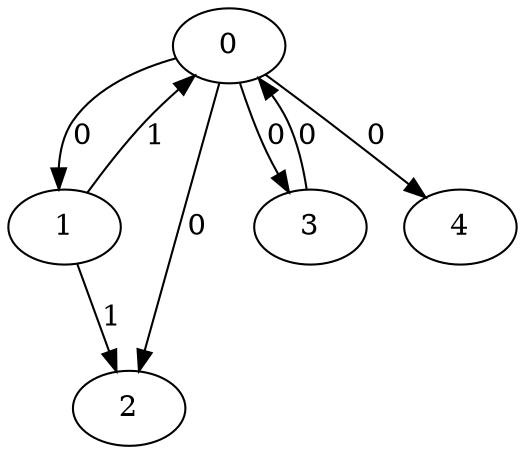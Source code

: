 // Source:83 Canonical: -1 0 0 0 0 1 -1 1 -1 -1 -1 -1 -1 -1 -1 0 -1 -1 -1 -1 -1 -1 -1 -1 -1
digraph HRA_from_83_graph_000 {
  0 -> 1 [label="0"];
  0 -> 2 [label="0"];
  0 -> 3 [label="0"];
  1 -> 0 [label="1"];
  1 -> 2 [label="1"];
  3 -> 0 [label="0"];
  0 -> 4 [label="0"];
}

// Source:83 Canonical: -1 0 0 0 0 1 -1 1 -1 -1 -1 -1 -1 -1 -1 0 -1 -1 -1 -1 0 -1 -1 -1 -1
digraph HRA_from_83_graph_001 {
  0 -> 1 [label="0"];
  0 -> 2 [label="0"];
  0 -> 3 [label="0"];
  1 -> 0 [label="1"];
  1 -> 2 [label="1"];
  3 -> 0 [label="0"];
  0 -> 4 [label="0"];
  4 -> 0 [label="0"];
}

// Source:83 Canonical: -1 0 0 0 -1 1 -1 1 -1 0 -1 -1 -1 -1 -1 0 -1 -1 -1 -1 -1 -1 -1 -1 -1
digraph HRA_from_83_graph_002 {
  0 -> 1 [label="0"];
  0 -> 2 [label="0"];
  0 -> 3 [label="0"];
  1 -> 0 [label="1"];
  1 -> 2 [label="1"];
  3 -> 0 [label="0"];
  1 -> 4 [label="0"];
}

// Source:83 Canonical: -1 0 0 0 0 1 -1 1 -1 0 -1 -1 -1 -1 -1 0 -1 -1 -1 -1 -1 -1 -1 -1 -1
digraph HRA_from_83_graph_003 {
  0 -> 1 [label="0"];
  0 -> 2 [label="0"];
  0 -> 3 [label="0"];
  1 -> 0 [label="1"];
  1 -> 2 [label="1"];
  3 -> 0 [label="0"];
  0 -> 4 [label="0"];
  1 -> 4 [label="0"];
}

// Source:83 Canonical: -1 0 0 0 -1 1 -1 1 -1 0 -1 -1 -1 -1 -1 0 -1 -1 -1 -1 0 -1 -1 -1 -1
digraph HRA_from_83_graph_004 {
  0 -> 1 [label="0"];
  0 -> 2 [label="0"];
  0 -> 3 [label="0"];
  1 -> 0 [label="1"];
  1 -> 2 [label="1"];
  3 -> 0 [label="0"];
  4 -> 0 [label="0"];
  1 -> 4 [label="0"];
}

// Source:83 Canonical: -1 0 0 0 0 1 -1 1 -1 0 -1 -1 -1 -1 -1 0 -1 -1 -1 -1 0 -1 -1 -1 -1
digraph HRA_from_83_graph_005 {
  0 -> 1 [label="0"];
  0 -> 2 [label="0"];
  0 -> 3 [label="0"];
  1 -> 0 [label="1"];
  1 -> 2 [label="1"];
  3 -> 0 [label="0"];
  0 -> 4 [label="0"];
  4 -> 0 [label="0"];
  1 -> 4 [label="0"];
}

// Source:83 Canonical: -1 0 0 0 0 1 -1 1 -1 -1 -1 -1 -1 -1 -1 0 -1 -1 -1 -1 -1 0 -1 -1 -1
digraph HRA_from_83_graph_006 {
  0 -> 1 [label="0"];
  0 -> 2 [label="0"];
  0 -> 3 [label="0"];
  1 -> 0 [label="1"];
  1 -> 2 [label="1"];
  3 -> 0 [label="0"];
  0 -> 4 [label="0"];
  4 -> 1 [label="0"];
}

// Source:83 Canonical: -1 0 0 0 0 1 -1 1 -1 -1 -1 -1 -1 -1 -1 0 -1 -1 -1 -1 0 0 -1 -1 -1
digraph HRA_from_83_graph_007 {
  0 -> 1 [label="0"];
  0 -> 2 [label="0"];
  0 -> 3 [label="0"];
  1 -> 0 [label="1"];
  1 -> 2 [label="1"];
  3 -> 0 [label="0"];
  0 -> 4 [label="0"];
  4 -> 0 [label="0"];
  4 -> 1 [label="0"];
}

// Source:83 Canonical: -1 0 0 0 -1 1 -1 1 -1 0 -1 -1 -1 -1 -1 0 -1 -1 -1 -1 -1 0 -1 -1 -1
digraph HRA_from_83_graph_008 {
  0 -> 1 [label="0"];
  0 -> 2 [label="0"];
  0 -> 3 [label="0"];
  1 -> 0 [label="1"];
  1 -> 2 [label="1"];
  3 -> 0 [label="0"];
  1 -> 4 [label="0"];
  4 -> 1 [label="0"];
}

// Source:83 Canonical: -1 0 0 0 0 1 -1 1 -1 0 -1 -1 -1 -1 -1 0 -1 -1 -1 -1 -1 0 -1 -1 -1
digraph HRA_from_83_graph_009 {
  0 -> 1 [label="0"];
  0 -> 2 [label="0"];
  0 -> 3 [label="0"];
  1 -> 0 [label="1"];
  1 -> 2 [label="1"];
  3 -> 0 [label="0"];
  0 -> 4 [label="0"];
  1 -> 4 [label="0"];
  4 -> 1 [label="0"];
}

// Source:83 Canonical: -1 0 0 0 -1 1 -1 1 -1 0 -1 -1 -1 -1 -1 0 -1 -1 -1 -1 0 0 -1 -1 -1
digraph HRA_from_83_graph_010 {
  0 -> 1 [label="0"];
  0 -> 2 [label="0"];
  0 -> 3 [label="0"];
  1 -> 0 [label="1"];
  1 -> 2 [label="1"];
  3 -> 0 [label="0"];
  4 -> 0 [label="0"];
  1 -> 4 [label="0"];
  4 -> 1 [label="0"];
}

// Source:83 Canonical: -1 0 0 0 0 1 -1 1 -1 0 -1 -1 -1 -1 -1 0 -1 -1 -1 -1 0 0 -1 -1 -1
digraph HRA_from_83_graph_011 {
  0 -> 1 [label="0"];
  0 -> 2 [label="0"];
  0 -> 3 [label="0"];
  1 -> 0 [label="1"];
  1 -> 2 [label="1"];
  3 -> 0 [label="0"];
  0 -> 4 [label="0"];
  4 -> 0 [label="0"];
  1 -> 4 [label="0"];
  4 -> 1 [label="0"];
}

// Source:83 Canonical: -1 0 0 0 -1 1 -1 1 -1 -1 -1 -1 -1 -1 0 0 -1 -1 -1 -1 -1 -1 -1 -1 -1
digraph HRA_from_83_graph_012 {
  0 -> 1 [label="0"];
  0 -> 2 [label="0"];
  0 -> 3 [label="0"];
  1 -> 0 [label="1"];
  1 -> 2 [label="1"];
  3 -> 0 [label="0"];
  2 -> 4 [label="0"];
}

// Source:83 Canonical: -1 0 0 0 0 1 -1 1 -1 -1 -1 -1 -1 -1 0 0 -1 -1 -1 -1 -1 -1 -1 -1 -1
digraph HRA_from_83_graph_013 {
  0 -> 1 [label="0"];
  0 -> 2 [label="0"];
  0 -> 3 [label="0"];
  1 -> 0 [label="1"];
  1 -> 2 [label="1"];
  3 -> 0 [label="0"];
  0 -> 4 [label="0"];
  2 -> 4 [label="0"];
}

// Source:83 Canonical: -1 0 0 0 -1 1 -1 1 -1 -1 -1 -1 -1 -1 0 0 -1 -1 -1 -1 0 -1 -1 -1 -1
digraph HRA_from_83_graph_014 {
  0 -> 1 [label="0"];
  0 -> 2 [label="0"];
  0 -> 3 [label="0"];
  1 -> 0 [label="1"];
  1 -> 2 [label="1"];
  3 -> 0 [label="0"];
  4 -> 0 [label="0"];
  2 -> 4 [label="0"];
}

// Source:83 Canonical: -1 0 0 0 0 1 -1 1 -1 -1 -1 -1 -1 -1 0 0 -1 -1 -1 -1 0 -1 -1 -1 -1
digraph HRA_from_83_graph_015 {
  0 -> 1 [label="0"];
  0 -> 2 [label="0"];
  0 -> 3 [label="0"];
  1 -> 0 [label="1"];
  1 -> 2 [label="1"];
  3 -> 0 [label="0"];
  0 -> 4 [label="0"];
  4 -> 0 [label="0"];
  2 -> 4 [label="0"];
}

// Source:83 Canonical: -1 0 0 0 -1 1 -1 1 -1 0 -1 -1 -1 -1 0 0 -1 -1 -1 -1 -1 -1 -1 -1 -1
digraph HRA_from_83_graph_016 {
  0 -> 1 [label="0"];
  0 -> 2 [label="0"];
  0 -> 3 [label="0"];
  1 -> 0 [label="1"];
  1 -> 2 [label="1"];
  3 -> 0 [label="0"];
  1 -> 4 [label="0"];
  2 -> 4 [label="0"];
}

// Source:83 Canonical: -1 0 0 0 0 1 -1 1 -1 0 -1 -1 -1 -1 0 0 -1 -1 -1 -1 -1 -1 -1 -1 -1
digraph HRA_from_83_graph_017 {
  0 -> 1 [label="0"];
  0 -> 2 [label="0"];
  0 -> 3 [label="0"];
  1 -> 0 [label="1"];
  1 -> 2 [label="1"];
  3 -> 0 [label="0"];
  0 -> 4 [label="0"];
  1 -> 4 [label="0"];
  2 -> 4 [label="0"];
}

// Source:83 Canonical: -1 0 0 0 -1 1 -1 1 -1 0 -1 -1 -1 -1 0 0 -1 -1 -1 -1 0 -1 -1 -1 -1
digraph HRA_from_83_graph_018 {
  0 -> 1 [label="0"];
  0 -> 2 [label="0"];
  0 -> 3 [label="0"];
  1 -> 0 [label="1"];
  1 -> 2 [label="1"];
  3 -> 0 [label="0"];
  4 -> 0 [label="0"];
  1 -> 4 [label="0"];
  2 -> 4 [label="0"];
}

// Source:83 Canonical: -1 0 0 0 0 1 -1 1 -1 0 -1 -1 -1 -1 0 0 -1 -1 -1 -1 0 -1 -1 -1 -1
digraph HRA_from_83_graph_019 {
  0 -> 1 [label="0"];
  0 -> 2 [label="0"];
  0 -> 3 [label="0"];
  1 -> 0 [label="1"];
  1 -> 2 [label="1"];
  3 -> 0 [label="0"];
  0 -> 4 [label="0"];
  4 -> 0 [label="0"];
  1 -> 4 [label="0"];
  2 -> 4 [label="0"];
}

// Source:83 Canonical: -1 0 0 0 -1 1 -1 1 -1 -1 -1 -1 -1 -1 0 0 -1 -1 -1 -1 -1 0 -1 -1 -1
digraph HRA_from_83_graph_020 {
  0 -> 1 [label="0"];
  0 -> 2 [label="0"];
  0 -> 3 [label="0"];
  1 -> 0 [label="1"];
  1 -> 2 [label="1"];
  3 -> 0 [label="0"];
  4 -> 1 [label="0"];
  2 -> 4 [label="0"];
}

// Source:83 Canonical: -1 0 0 0 0 1 -1 1 -1 -1 -1 -1 -1 -1 0 0 -1 -1 -1 -1 -1 0 -1 -1 -1
digraph HRA_from_83_graph_021 {
  0 -> 1 [label="0"];
  0 -> 2 [label="0"];
  0 -> 3 [label="0"];
  1 -> 0 [label="1"];
  1 -> 2 [label="1"];
  3 -> 0 [label="0"];
  0 -> 4 [label="0"];
  4 -> 1 [label="0"];
  2 -> 4 [label="0"];
}

// Source:83 Canonical: -1 0 0 0 -1 1 -1 1 -1 -1 -1 -1 -1 -1 0 0 -1 -1 -1 -1 0 0 -1 -1 -1
digraph HRA_from_83_graph_022 {
  0 -> 1 [label="0"];
  0 -> 2 [label="0"];
  0 -> 3 [label="0"];
  1 -> 0 [label="1"];
  1 -> 2 [label="1"];
  3 -> 0 [label="0"];
  4 -> 0 [label="0"];
  4 -> 1 [label="0"];
  2 -> 4 [label="0"];
}

// Source:83 Canonical: -1 0 0 0 0 1 -1 1 -1 -1 -1 -1 -1 -1 0 0 -1 -1 -1 -1 0 0 -1 -1 -1
digraph HRA_from_83_graph_023 {
  0 -> 1 [label="0"];
  0 -> 2 [label="0"];
  0 -> 3 [label="0"];
  1 -> 0 [label="1"];
  1 -> 2 [label="1"];
  3 -> 0 [label="0"];
  0 -> 4 [label="0"];
  4 -> 0 [label="0"];
  4 -> 1 [label="0"];
  2 -> 4 [label="0"];
}

// Source:83 Canonical: -1 0 0 0 -1 1 -1 1 -1 0 -1 -1 -1 -1 0 0 -1 -1 -1 -1 -1 0 -1 -1 -1
digraph HRA_from_83_graph_024 {
  0 -> 1 [label="0"];
  0 -> 2 [label="0"];
  0 -> 3 [label="0"];
  1 -> 0 [label="1"];
  1 -> 2 [label="1"];
  3 -> 0 [label="0"];
  1 -> 4 [label="0"];
  4 -> 1 [label="0"];
  2 -> 4 [label="0"];
}

// Source:83 Canonical: -1 0 0 0 0 1 -1 1 -1 0 -1 -1 -1 -1 0 0 -1 -1 -1 -1 -1 0 -1 -1 -1
digraph HRA_from_83_graph_025 {
  0 -> 1 [label="0"];
  0 -> 2 [label="0"];
  0 -> 3 [label="0"];
  1 -> 0 [label="1"];
  1 -> 2 [label="1"];
  3 -> 0 [label="0"];
  0 -> 4 [label="0"];
  1 -> 4 [label="0"];
  4 -> 1 [label="0"];
  2 -> 4 [label="0"];
}

// Source:83 Canonical: -1 0 0 0 -1 1 -1 1 -1 0 -1 -1 -1 -1 0 0 -1 -1 -1 -1 0 0 -1 -1 -1
digraph HRA_from_83_graph_026 {
  0 -> 1 [label="0"];
  0 -> 2 [label="0"];
  0 -> 3 [label="0"];
  1 -> 0 [label="1"];
  1 -> 2 [label="1"];
  3 -> 0 [label="0"];
  4 -> 0 [label="0"];
  1 -> 4 [label="0"];
  4 -> 1 [label="0"];
  2 -> 4 [label="0"];
}

// Source:83 Canonical: -1 0 0 0 0 1 -1 1 -1 0 -1 -1 -1 -1 0 0 -1 -1 -1 -1 0 0 -1 -1 -1
digraph HRA_from_83_graph_027 {
  0 -> 1 [label="0"];
  0 -> 2 [label="0"];
  0 -> 3 [label="0"];
  1 -> 0 [label="1"];
  1 -> 2 [label="1"];
  3 -> 0 [label="0"];
  0 -> 4 [label="0"];
  4 -> 0 [label="0"];
  1 -> 4 [label="0"];
  4 -> 1 [label="0"];
  2 -> 4 [label="0"];
}

// Source:83 Canonical: -1 0 0 0 0 1 -1 1 -1 -1 -1 -1 -1 -1 -1 0 -1 -1 -1 -1 -1 -1 0 -1 -1
digraph HRA_from_83_graph_028 {
  0 -> 1 [label="0"];
  0 -> 2 [label="0"];
  0 -> 3 [label="0"];
  1 -> 0 [label="1"];
  1 -> 2 [label="1"];
  3 -> 0 [label="0"];
  0 -> 4 [label="0"];
  4 -> 2 [label="0"];
}

// Source:83 Canonical: -1 0 0 0 0 1 -1 1 -1 -1 -1 -1 -1 -1 -1 0 -1 -1 -1 -1 0 -1 0 -1 -1
digraph HRA_from_83_graph_029 {
  0 -> 1 [label="0"];
  0 -> 2 [label="0"];
  0 -> 3 [label="0"];
  1 -> 0 [label="1"];
  1 -> 2 [label="1"];
  3 -> 0 [label="0"];
  0 -> 4 [label="0"];
  4 -> 0 [label="0"];
  4 -> 2 [label="0"];
}

// Source:83 Canonical: -1 0 0 0 -1 1 -1 1 -1 0 -1 -1 -1 -1 -1 0 -1 -1 -1 -1 -1 -1 0 -1 -1
digraph HRA_from_83_graph_030 {
  0 -> 1 [label="0"];
  0 -> 2 [label="0"];
  0 -> 3 [label="0"];
  1 -> 0 [label="1"];
  1 -> 2 [label="1"];
  3 -> 0 [label="0"];
  1 -> 4 [label="0"];
  4 -> 2 [label="0"];
}

// Source:83 Canonical: -1 0 0 0 0 1 -1 1 -1 0 -1 -1 -1 -1 -1 0 -1 -1 -1 -1 -1 -1 0 -1 -1
digraph HRA_from_83_graph_031 {
  0 -> 1 [label="0"];
  0 -> 2 [label="0"];
  0 -> 3 [label="0"];
  1 -> 0 [label="1"];
  1 -> 2 [label="1"];
  3 -> 0 [label="0"];
  0 -> 4 [label="0"];
  1 -> 4 [label="0"];
  4 -> 2 [label="0"];
}

// Source:83 Canonical: -1 0 0 0 -1 1 -1 1 -1 0 -1 -1 -1 -1 -1 0 -1 -1 -1 -1 0 -1 0 -1 -1
digraph HRA_from_83_graph_032 {
  0 -> 1 [label="0"];
  0 -> 2 [label="0"];
  0 -> 3 [label="0"];
  1 -> 0 [label="1"];
  1 -> 2 [label="1"];
  3 -> 0 [label="0"];
  4 -> 0 [label="0"];
  1 -> 4 [label="0"];
  4 -> 2 [label="0"];
}

// Source:83 Canonical: -1 0 0 0 0 1 -1 1 -1 0 -1 -1 -1 -1 -1 0 -1 -1 -1 -1 0 -1 0 -1 -1
digraph HRA_from_83_graph_033 {
  0 -> 1 [label="0"];
  0 -> 2 [label="0"];
  0 -> 3 [label="0"];
  1 -> 0 [label="1"];
  1 -> 2 [label="1"];
  3 -> 0 [label="0"];
  0 -> 4 [label="0"];
  4 -> 0 [label="0"];
  1 -> 4 [label="0"];
  4 -> 2 [label="0"];
}

// Source:83 Canonical: -1 0 0 0 0 1 -1 1 -1 -1 -1 -1 -1 -1 -1 0 -1 -1 -1 -1 -1 0 0 -1 -1
digraph HRA_from_83_graph_034 {
  0 -> 1 [label="0"];
  0 -> 2 [label="0"];
  0 -> 3 [label="0"];
  1 -> 0 [label="1"];
  1 -> 2 [label="1"];
  3 -> 0 [label="0"];
  0 -> 4 [label="0"];
  4 -> 1 [label="0"];
  4 -> 2 [label="0"];
}

// Source:83 Canonical: -1 0 0 0 0 1 -1 1 -1 -1 -1 -1 -1 -1 -1 0 -1 -1 -1 -1 0 0 0 -1 -1
digraph HRA_from_83_graph_035 {
  0 -> 1 [label="0"];
  0 -> 2 [label="0"];
  0 -> 3 [label="0"];
  1 -> 0 [label="1"];
  1 -> 2 [label="1"];
  3 -> 0 [label="0"];
  0 -> 4 [label="0"];
  4 -> 0 [label="0"];
  4 -> 1 [label="0"];
  4 -> 2 [label="0"];
}

// Source:83 Canonical: -1 0 0 0 -1 1 -1 1 -1 0 -1 -1 -1 -1 -1 0 -1 -1 -1 -1 -1 0 0 -1 -1
digraph HRA_from_83_graph_036 {
  0 -> 1 [label="0"];
  0 -> 2 [label="0"];
  0 -> 3 [label="0"];
  1 -> 0 [label="1"];
  1 -> 2 [label="1"];
  3 -> 0 [label="0"];
  1 -> 4 [label="0"];
  4 -> 1 [label="0"];
  4 -> 2 [label="0"];
}

// Source:83 Canonical: -1 0 0 0 0 1 -1 1 -1 0 -1 -1 -1 -1 -1 0 -1 -1 -1 -1 -1 0 0 -1 -1
digraph HRA_from_83_graph_037 {
  0 -> 1 [label="0"];
  0 -> 2 [label="0"];
  0 -> 3 [label="0"];
  1 -> 0 [label="1"];
  1 -> 2 [label="1"];
  3 -> 0 [label="0"];
  0 -> 4 [label="0"];
  1 -> 4 [label="0"];
  4 -> 1 [label="0"];
  4 -> 2 [label="0"];
}

// Source:83 Canonical: -1 0 0 0 -1 1 -1 1 -1 0 -1 -1 -1 -1 -1 0 -1 -1 -1 -1 0 0 0 -1 -1
digraph HRA_from_83_graph_038 {
  0 -> 1 [label="0"];
  0 -> 2 [label="0"];
  0 -> 3 [label="0"];
  1 -> 0 [label="1"];
  1 -> 2 [label="1"];
  3 -> 0 [label="0"];
  4 -> 0 [label="0"];
  1 -> 4 [label="0"];
  4 -> 1 [label="0"];
  4 -> 2 [label="0"];
}

// Source:83 Canonical: -1 0 0 0 0 1 -1 1 -1 0 -1 -1 -1 -1 -1 0 -1 -1 -1 -1 0 0 0 -1 -1
digraph HRA_from_83_graph_039 {
  0 -> 1 [label="0"];
  0 -> 2 [label="0"];
  0 -> 3 [label="0"];
  1 -> 0 [label="1"];
  1 -> 2 [label="1"];
  3 -> 0 [label="0"];
  0 -> 4 [label="0"];
  4 -> 0 [label="0"];
  1 -> 4 [label="0"];
  4 -> 1 [label="0"];
  4 -> 2 [label="0"];
}

// Source:83 Canonical: -1 0 0 0 -1 1 -1 1 -1 -1 -1 -1 -1 -1 0 0 -1 -1 -1 -1 -1 -1 0 -1 -1
digraph HRA_from_83_graph_040 {
  0 -> 1 [label="0"];
  0 -> 2 [label="0"];
  0 -> 3 [label="0"];
  1 -> 0 [label="1"];
  1 -> 2 [label="1"];
  3 -> 0 [label="0"];
  2 -> 4 [label="0"];
  4 -> 2 [label="0"];
}

// Source:83 Canonical: -1 0 0 0 0 1 -1 1 -1 -1 -1 -1 -1 -1 0 0 -1 -1 -1 -1 -1 -1 0 -1 -1
digraph HRA_from_83_graph_041 {
  0 -> 1 [label="0"];
  0 -> 2 [label="0"];
  0 -> 3 [label="0"];
  1 -> 0 [label="1"];
  1 -> 2 [label="1"];
  3 -> 0 [label="0"];
  0 -> 4 [label="0"];
  2 -> 4 [label="0"];
  4 -> 2 [label="0"];
}

// Source:83 Canonical: -1 0 0 0 -1 1 -1 1 -1 -1 -1 -1 -1 -1 0 0 -1 -1 -1 -1 0 -1 0 -1 -1
digraph HRA_from_83_graph_042 {
  0 -> 1 [label="0"];
  0 -> 2 [label="0"];
  0 -> 3 [label="0"];
  1 -> 0 [label="1"];
  1 -> 2 [label="1"];
  3 -> 0 [label="0"];
  4 -> 0 [label="0"];
  2 -> 4 [label="0"];
  4 -> 2 [label="0"];
}

// Source:83 Canonical: -1 0 0 0 0 1 -1 1 -1 -1 -1 -1 -1 -1 0 0 -1 -1 -1 -1 0 -1 0 -1 -1
digraph HRA_from_83_graph_043 {
  0 -> 1 [label="0"];
  0 -> 2 [label="0"];
  0 -> 3 [label="0"];
  1 -> 0 [label="1"];
  1 -> 2 [label="1"];
  3 -> 0 [label="0"];
  0 -> 4 [label="0"];
  4 -> 0 [label="0"];
  2 -> 4 [label="0"];
  4 -> 2 [label="0"];
}

// Source:83 Canonical: -1 0 0 0 -1 1 -1 1 -1 0 -1 -1 -1 -1 0 0 -1 -1 -1 -1 -1 -1 0 -1 -1
digraph HRA_from_83_graph_044 {
  0 -> 1 [label="0"];
  0 -> 2 [label="0"];
  0 -> 3 [label="0"];
  1 -> 0 [label="1"];
  1 -> 2 [label="1"];
  3 -> 0 [label="0"];
  1 -> 4 [label="0"];
  2 -> 4 [label="0"];
  4 -> 2 [label="0"];
}

// Source:83 Canonical: -1 0 0 0 0 1 -1 1 -1 0 -1 -1 -1 -1 0 0 -1 -1 -1 -1 -1 -1 0 -1 -1
digraph HRA_from_83_graph_045 {
  0 -> 1 [label="0"];
  0 -> 2 [label="0"];
  0 -> 3 [label="0"];
  1 -> 0 [label="1"];
  1 -> 2 [label="1"];
  3 -> 0 [label="0"];
  0 -> 4 [label="0"];
  1 -> 4 [label="0"];
  2 -> 4 [label="0"];
  4 -> 2 [label="0"];
}

// Source:83 Canonical: -1 0 0 0 -1 1 -1 1 -1 0 -1 -1 -1 -1 0 0 -1 -1 -1 -1 0 -1 0 -1 -1
digraph HRA_from_83_graph_046 {
  0 -> 1 [label="0"];
  0 -> 2 [label="0"];
  0 -> 3 [label="0"];
  1 -> 0 [label="1"];
  1 -> 2 [label="1"];
  3 -> 0 [label="0"];
  4 -> 0 [label="0"];
  1 -> 4 [label="0"];
  2 -> 4 [label="0"];
  4 -> 2 [label="0"];
}

// Source:83 Canonical: -1 0 0 0 0 1 -1 1 -1 0 -1 -1 -1 -1 0 0 -1 -1 -1 -1 0 -1 0 -1 -1
digraph HRA_from_83_graph_047 {
  0 -> 1 [label="0"];
  0 -> 2 [label="0"];
  0 -> 3 [label="0"];
  1 -> 0 [label="1"];
  1 -> 2 [label="1"];
  3 -> 0 [label="0"];
  0 -> 4 [label="0"];
  4 -> 0 [label="0"];
  1 -> 4 [label="0"];
  2 -> 4 [label="0"];
  4 -> 2 [label="0"];
}

// Source:83 Canonical: -1 0 0 0 -1 1 -1 1 -1 -1 -1 -1 -1 -1 0 0 -1 -1 -1 -1 -1 0 0 -1 -1
digraph HRA_from_83_graph_048 {
  0 -> 1 [label="0"];
  0 -> 2 [label="0"];
  0 -> 3 [label="0"];
  1 -> 0 [label="1"];
  1 -> 2 [label="1"];
  3 -> 0 [label="0"];
  4 -> 1 [label="0"];
  2 -> 4 [label="0"];
  4 -> 2 [label="0"];
}

// Source:83 Canonical: -1 0 0 0 0 1 -1 1 -1 -1 -1 -1 -1 -1 0 0 -1 -1 -1 -1 -1 0 0 -1 -1
digraph HRA_from_83_graph_049 {
  0 -> 1 [label="0"];
  0 -> 2 [label="0"];
  0 -> 3 [label="0"];
  1 -> 0 [label="1"];
  1 -> 2 [label="1"];
  3 -> 0 [label="0"];
  0 -> 4 [label="0"];
  4 -> 1 [label="0"];
  2 -> 4 [label="0"];
  4 -> 2 [label="0"];
}

// Source:83 Canonical: -1 0 0 0 -1 1 -1 1 -1 -1 -1 -1 -1 -1 0 0 -1 -1 -1 -1 0 0 0 -1 -1
digraph HRA_from_83_graph_050 {
  0 -> 1 [label="0"];
  0 -> 2 [label="0"];
  0 -> 3 [label="0"];
  1 -> 0 [label="1"];
  1 -> 2 [label="1"];
  3 -> 0 [label="0"];
  4 -> 0 [label="0"];
  4 -> 1 [label="0"];
  2 -> 4 [label="0"];
  4 -> 2 [label="0"];
}

// Source:83 Canonical: -1 0 0 0 0 1 -1 1 -1 -1 -1 -1 -1 -1 0 0 -1 -1 -1 -1 0 0 0 -1 -1
digraph HRA_from_83_graph_051 {
  0 -> 1 [label="0"];
  0 -> 2 [label="0"];
  0 -> 3 [label="0"];
  1 -> 0 [label="1"];
  1 -> 2 [label="1"];
  3 -> 0 [label="0"];
  0 -> 4 [label="0"];
  4 -> 0 [label="0"];
  4 -> 1 [label="0"];
  2 -> 4 [label="0"];
  4 -> 2 [label="0"];
}

// Source:83 Canonical: -1 0 0 0 -1 1 -1 1 -1 0 -1 -1 -1 -1 0 0 -1 -1 -1 -1 -1 0 0 -1 -1
digraph HRA_from_83_graph_052 {
  0 -> 1 [label="0"];
  0 -> 2 [label="0"];
  0 -> 3 [label="0"];
  1 -> 0 [label="1"];
  1 -> 2 [label="1"];
  3 -> 0 [label="0"];
  1 -> 4 [label="0"];
  4 -> 1 [label="0"];
  2 -> 4 [label="0"];
  4 -> 2 [label="0"];
}

// Source:83 Canonical: -1 0 0 0 0 1 -1 1 -1 0 -1 -1 -1 -1 0 0 -1 -1 -1 -1 -1 0 0 -1 -1
digraph HRA_from_83_graph_053 {
  0 -> 1 [label="0"];
  0 -> 2 [label="0"];
  0 -> 3 [label="0"];
  1 -> 0 [label="1"];
  1 -> 2 [label="1"];
  3 -> 0 [label="0"];
  0 -> 4 [label="0"];
  1 -> 4 [label="0"];
  4 -> 1 [label="0"];
  2 -> 4 [label="0"];
  4 -> 2 [label="0"];
}

// Source:83 Canonical: -1 0 0 0 -1 1 -1 1 -1 0 -1 -1 -1 -1 0 0 -1 -1 -1 -1 0 0 0 -1 -1
digraph HRA_from_83_graph_054 {
  0 -> 1 [label="0"];
  0 -> 2 [label="0"];
  0 -> 3 [label="0"];
  1 -> 0 [label="1"];
  1 -> 2 [label="1"];
  3 -> 0 [label="0"];
  4 -> 0 [label="0"];
  1 -> 4 [label="0"];
  4 -> 1 [label="0"];
  2 -> 4 [label="0"];
  4 -> 2 [label="0"];
}

// Source:83 Canonical: -1 0 0 0 0 1 -1 1 -1 0 -1 -1 -1 -1 0 0 -1 -1 -1 -1 0 0 0 -1 -1
digraph HRA_from_83_graph_055 {
  0 -> 1 [label="0"];
  0 -> 2 [label="0"];
  0 -> 3 [label="0"];
  1 -> 0 [label="1"];
  1 -> 2 [label="1"];
  3 -> 0 [label="0"];
  0 -> 4 [label="0"];
  4 -> 0 [label="0"];
  1 -> 4 [label="0"];
  4 -> 1 [label="0"];
  2 -> 4 [label="0"];
  4 -> 2 [label="0"];
}

// Source:83 Canonical: -1 0 0 0 -1 1 -1 1 -1 -1 -1 -1 -1 -1 -1 0 -1 -1 -1 0 -1 -1 -1 -1 -1
digraph HRA_from_83_graph_056 {
  0 -> 1 [label="0"];
  0 -> 2 [label="0"];
  0 -> 3 [label="0"];
  1 -> 0 [label="1"];
  1 -> 2 [label="1"];
  3 -> 0 [label="0"];
  3 -> 4 [label="0"];
}

// Source:83 Canonical: -1 0 0 0 0 1 -1 1 -1 -1 -1 -1 -1 -1 -1 0 -1 -1 -1 0 -1 -1 -1 -1 -1
digraph HRA_from_83_graph_057 {
  0 -> 1 [label="0"];
  0 -> 2 [label="0"];
  0 -> 3 [label="0"];
  1 -> 0 [label="1"];
  1 -> 2 [label="1"];
  3 -> 0 [label="0"];
  0 -> 4 [label="0"];
  3 -> 4 [label="0"];
}

// Source:83 Canonical: -1 0 0 0 -1 1 -1 1 -1 -1 -1 -1 -1 -1 -1 0 -1 -1 -1 0 0 -1 -1 -1 -1
digraph HRA_from_83_graph_058 {
  0 -> 1 [label="0"];
  0 -> 2 [label="0"];
  0 -> 3 [label="0"];
  1 -> 0 [label="1"];
  1 -> 2 [label="1"];
  3 -> 0 [label="0"];
  4 -> 0 [label="0"];
  3 -> 4 [label="0"];
}

// Source:83 Canonical: -1 0 0 0 0 1 -1 1 -1 -1 -1 -1 -1 -1 -1 0 -1 -1 -1 0 0 -1 -1 -1 -1
digraph HRA_from_83_graph_059 {
  0 -> 1 [label="0"];
  0 -> 2 [label="0"];
  0 -> 3 [label="0"];
  1 -> 0 [label="1"];
  1 -> 2 [label="1"];
  3 -> 0 [label="0"];
  0 -> 4 [label="0"];
  4 -> 0 [label="0"];
  3 -> 4 [label="0"];
}

// Source:83 Canonical: -1 0 0 0 -1 1 -1 1 -1 0 -1 -1 -1 -1 -1 0 -1 -1 -1 0 -1 -1 -1 -1 -1
digraph HRA_from_83_graph_060 {
  0 -> 1 [label="0"];
  0 -> 2 [label="0"];
  0 -> 3 [label="0"];
  1 -> 0 [label="1"];
  1 -> 2 [label="1"];
  3 -> 0 [label="0"];
  1 -> 4 [label="0"];
  3 -> 4 [label="0"];
}

// Source:83 Canonical: -1 0 0 0 0 1 -1 1 -1 0 -1 -1 -1 -1 -1 0 -1 -1 -1 0 -1 -1 -1 -1 -1
digraph HRA_from_83_graph_061 {
  0 -> 1 [label="0"];
  0 -> 2 [label="0"];
  0 -> 3 [label="0"];
  1 -> 0 [label="1"];
  1 -> 2 [label="1"];
  3 -> 0 [label="0"];
  0 -> 4 [label="0"];
  1 -> 4 [label="0"];
  3 -> 4 [label="0"];
}

// Source:83 Canonical: -1 0 0 0 -1 1 -1 1 -1 0 -1 -1 -1 -1 -1 0 -1 -1 -1 0 0 -1 -1 -1 -1
digraph HRA_from_83_graph_062 {
  0 -> 1 [label="0"];
  0 -> 2 [label="0"];
  0 -> 3 [label="0"];
  1 -> 0 [label="1"];
  1 -> 2 [label="1"];
  3 -> 0 [label="0"];
  4 -> 0 [label="0"];
  1 -> 4 [label="0"];
  3 -> 4 [label="0"];
}

// Source:83 Canonical: -1 0 0 0 0 1 -1 1 -1 0 -1 -1 -1 -1 -1 0 -1 -1 -1 0 0 -1 -1 -1 -1
digraph HRA_from_83_graph_063 {
  0 -> 1 [label="0"];
  0 -> 2 [label="0"];
  0 -> 3 [label="0"];
  1 -> 0 [label="1"];
  1 -> 2 [label="1"];
  3 -> 0 [label="0"];
  0 -> 4 [label="0"];
  4 -> 0 [label="0"];
  1 -> 4 [label="0"];
  3 -> 4 [label="0"];
}

// Source:83 Canonical: -1 0 0 0 -1 1 -1 1 -1 -1 -1 -1 -1 -1 -1 0 -1 -1 -1 0 -1 0 -1 -1 -1
digraph HRA_from_83_graph_064 {
  0 -> 1 [label="0"];
  0 -> 2 [label="0"];
  0 -> 3 [label="0"];
  1 -> 0 [label="1"];
  1 -> 2 [label="1"];
  3 -> 0 [label="0"];
  4 -> 1 [label="0"];
  3 -> 4 [label="0"];
}

// Source:83 Canonical: -1 0 0 0 0 1 -1 1 -1 -1 -1 -1 -1 -1 -1 0 -1 -1 -1 0 -1 0 -1 -1 -1
digraph HRA_from_83_graph_065 {
  0 -> 1 [label="0"];
  0 -> 2 [label="0"];
  0 -> 3 [label="0"];
  1 -> 0 [label="1"];
  1 -> 2 [label="1"];
  3 -> 0 [label="0"];
  0 -> 4 [label="0"];
  4 -> 1 [label="0"];
  3 -> 4 [label="0"];
}

// Source:83 Canonical: -1 0 0 0 -1 1 -1 1 -1 -1 -1 -1 -1 -1 -1 0 -1 -1 -1 0 0 0 -1 -1 -1
digraph HRA_from_83_graph_066 {
  0 -> 1 [label="0"];
  0 -> 2 [label="0"];
  0 -> 3 [label="0"];
  1 -> 0 [label="1"];
  1 -> 2 [label="1"];
  3 -> 0 [label="0"];
  4 -> 0 [label="0"];
  4 -> 1 [label="0"];
  3 -> 4 [label="0"];
}

// Source:83 Canonical: -1 0 0 0 0 1 -1 1 -1 -1 -1 -1 -1 -1 -1 0 -1 -1 -1 0 0 0 -1 -1 -1
digraph HRA_from_83_graph_067 {
  0 -> 1 [label="0"];
  0 -> 2 [label="0"];
  0 -> 3 [label="0"];
  1 -> 0 [label="1"];
  1 -> 2 [label="1"];
  3 -> 0 [label="0"];
  0 -> 4 [label="0"];
  4 -> 0 [label="0"];
  4 -> 1 [label="0"];
  3 -> 4 [label="0"];
}

// Source:83 Canonical: -1 0 0 0 -1 1 -1 1 -1 0 -1 -1 -1 -1 -1 0 -1 -1 -1 0 -1 0 -1 -1 -1
digraph HRA_from_83_graph_068 {
  0 -> 1 [label="0"];
  0 -> 2 [label="0"];
  0 -> 3 [label="0"];
  1 -> 0 [label="1"];
  1 -> 2 [label="1"];
  3 -> 0 [label="0"];
  1 -> 4 [label="0"];
  4 -> 1 [label="0"];
  3 -> 4 [label="0"];
}

// Source:83 Canonical: -1 0 0 0 0 1 -1 1 -1 0 -1 -1 -1 -1 -1 0 -1 -1 -1 0 -1 0 -1 -1 -1
digraph HRA_from_83_graph_069 {
  0 -> 1 [label="0"];
  0 -> 2 [label="0"];
  0 -> 3 [label="0"];
  1 -> 0 [label="1"];
  1 -> 2 [label="1"];
  3 -> 0 [label="0"];
  0 -> 4 [label="0"];
  1 -> 4 [label="0"];
  4 -> 1 [label="0"];
  3 -> 4 [label="0"];
}

// Source:83 Canonical: -1 0 0 0 -1 1 -1 1 -1 0 -1 -1 -1 -1 -1 0 -1 -1 -1 0 0 0 -1 -1 -1
digraph HRA_from_83_graph_070 {
  0 -> 1 [label="0"];
  0 -> 2 [label="0"];
  0 -> 3 [label="0"];
  1 -> 0 [label="1"];
  1 -> 2 [label="1"];
  3 -> 0 [label="0"];
  4 -> 0 [label="0"];
  1 -> 4 [label="0"];
  4 -> 1 [label="0"];
  3 -> 4 [label="0"];
}

// Source:83 Canonical: -1 0 0 0 0 1 -1 1 -1 0 -1 -1 -1 -1 -1 0 -1 -1 -1 0 0 0 -1 -1 -1
digraph HRA_from_83_graph_071 {
  0 -> 1 [label="0"];
  0 -> 2 [label="0"];
  0 -> 3 [label="0"];
  1 -> 0 [label="1"];
  1 -> 2 [label="1"];
  3 -> 0 [label="0"];
  0 -> 4 [label="0"];
  4 -> 0 [label="0"];
  1 -> 4 [label="0"];
  4 -> 1 [label="0"];
  3 -> 4 [label="0"];
}

// Source:83 Canonical: -1 0 0 0 -1 1 -1 1 -1 -1 -1 -1 -1 -1 0 0 -1 -1 -1 0 -1 -1 -1 -1 -1
digraph HRA_from_83_graph_072 {
  0 -> 1 [label="0"];
  0 -> 2 [label="0"];
  0 -> 3 [label="0"];
  1 -> 0 [label="1"];
  1 -> 2 [label="1"];
  3 -> 0 [label="0"];
  2 -> 4 [label="0"];
  3 -> 4 [label="0"];
}

// Source:83 Canonical: -1 0 0 0 0 1 -1 1 -1 -1 -1 -1 -1 -1 0 0 -1 -1 -1 0 -1 -1 -1 -1 -1
digraph HRA_from_83_graph_073 {
  0 -> 1 [label="0"];
  0 -> 2 [label="0"];
  0 -> 3 [label="0"];
  1 -> 0 [label="1"];
  1 -> 2 [label="1"];
  3 -> 0 [label="0"];
  0 -> 4 [label="0"];
  2 -> 4 [label="0"];
  3 -> 4 [label="0"];
}

// Source:83 Canonical: -1 0 0 0 -1 1 -1 1 -1 -1 -1 -1 -1 -1 0 0 -1 -1 -1 0 0 -1 -1 -1 -1
digraph HRA_from_83_graph_074 {
  0 -> 1 [label="0"];
  0 -> 2 [label="0"];
  0 -> 3 [label="0"];
  1 -> 0 [label="1"];
  1 -> 2 [label="1"];
  3 -> 0 [label="0"];
  4 -> 0 [label="0"];
  2 -> 4 [label="0"];
  3 -> 4 [label="0"];
}

// Source:83 Canonical: -1 0 0 0 0 1 -1 1 -1 -1 -1 -1 -1 -1 0 0 -1 -1 -1 0 0 -1 -1 -1 -1
digraph HRA_from_83_graph_075 {
  0 -> 1 [label="0"];
  0 -> 2 [label="0"];
  0 -> 3 [label="0"];
  1 -> 0 [label="1"];
  1 -> 2 [label="1"];
  3 -> 0 [label="0"];
  0 -> 4 [label="0"];
  4 -> 0 [label="0"];
  2 -> 4 [label="0"];
  3 -> 4 [label="0"];
}

// Source:83 Canonical: -1 0 0 0 -1 1 -1 1 -1 0 -1 -1 -1 -1 0 0 -1 -1 -1 0 -1 -1 -1 -1 -1
digraph HRA_from_83_graph_076 {
  0 -> 1 [label="0"];
  0 -> 2 [label="0"];
  0 -> 3 [label="0"];
  1 -> 0 [label="1"];
  1 -> 2 [label="1"];
  3 -> 0 [label="0"];
  1 -> 4 [label="0"];
  2 -> 4 [label="0"];
  3 -> 4 [label="0"];
}

// Source:83 Canonical: -1 0 0 0 0 1 -1 1 -1 0 -1 -1 -1 -1 0 0 -1 -1 -1 0 -1 -1 -1 -1 -1
digraph HRA_from_83_graph_077 {
  0 -> 1 [label="0"];
  0 -> 2 [label="0"];
  0 -> 3 [label="0"];
  1 -> 0 [label="1"];
  1 -> 2 [label="1"];
  3 -> 0 [label="0"];
  0 -> 4 [label="0"];
  1 -> 4 [label="0"];
  2 -> 4 [label="0"];
  3 -> 4 [label="0"];
}

// Source:83 Canonical: -1 0 0 0 -1 1 -1 1 -1 0 -1 -1 -1 -1 0 0 -1 -1 -1 0 0 -1 -1 -1 -1
digraph HRA_from_83_graph_078 {
  0 -> 1 [label="0"];
  0 -> 2 [label="0"];
  0 -> 3 [label="0"];
  1 -> 0 [label="1"];
  1 -> 2 [label="1"];
  3 -> 0 [label="0"];
  4 -> 0 [label="0"];
  1 -> 4 [label="0"];
  2 -> 4 [label="0"];
  3 -> 4 [label="0"];
}

// Source:83 Canonical: -1 0 0 0 0 1 -1 1 -1 0 -1 -1 -1 -1 0 0 -1 -1 -1 0 0 -1 -1 -1 -1
digraph HRA_from_83_graph_079 {
  0 -> 1 [label="0"];
  0 -> 2 [label="0"];
  0 -> 3 [label="0"];
  1 -> 0 [label="1"];
  1 -> 2 [label="1"];
  3 -> 0 [label="0"];
  0 -> 4 [label="0"];
  4 -> 0 [label="0"];
  1 -> 4 [label="0"];
  2 -> 4 [label="0"];
  3 -> 4 [label="0"];
}

// Source:83 Canonical: -1 0 0 0 -1 1 -1 1 -1 -1 -1 -1 -1 -1 0 0 -1 -1 -1 0 -1 0 -1 -1 -1
digraph HRA_from_83_graph_080 {
  0 -> 1 [label="0"];
  0 -> 2 [label="0"];
  0 -> 3 [label="0"];
  1 -> 0 [label="1"];
  1 -> 2 [label="1"];
  3 -> 0 [label="0"];
  4 -> 1 [label="0"];
  2 -> 4 [label="0"];
  3 -> 4 [label="0"];
}

// Source:83 Canonical: -1 0 0 0 0 1 -1 1 -1 -1 -1 -1 -1 -1 0 0 -1 -1 -1 0 -1 0 -1 -1 -1
digraph HRA_from_83_graph_081 {
  0 -> 1 [label="0"];
  0 -> 2 [label="0"];
  0 -> 3 [label="0"];
  1 -> 0 [label="1"];
  1 -> 2 [label="1"];
  3 -> 0 [label="0"];
  0 -> 4 [label="0"];
  4 -> 1 [label="0"];
  2 -> 4 [label="0"];
  3 -> 4 [label="0"];
}

// Source:83 Canonical: -1 0 0 0 -1 1 -1 1 -1 -1 -1 -1 -1 -1 0 0 -1 -1 -1 0 0 0 -1 -1 -1
digraph HRA_from_83_graph_082 {
  0 -> 1 [label="0"];
  0 -> 2 [label="0"];
  0 -> 3 [label="0"];
  1 -> 0 [label="1"];
  1 -> 2 [label="1"];
  3 -> 0 [label="0"];
  4 -> 0 [label="0"];
  4 -> 1 [label="0"];
  2 -> 4 [label="0"];
  3 -> 4 [label="0"];
}

// Source:83 Canonical: -1 0 0 0 0 1 -1 1 -1 -1 -1 -1 -1 -1 0 0 -1 -1 -1 0 0 0 -1 -1 -1
digraph HRA_from_83_graph_083 {
  0 -> 1 [label="0"];
  0 -> 2 [label="0"];
  0 -> 3 [label="0"];
  1 -> 0 [label="1"];
  1 -> 2 [label="1"];
  3 -> 0 [label="0"];
  0 -> 4 [label="0"];
  4 -> 0 [label="0"];
  4 -> 1 [label="0"];
  2 -> 4 [label="0"];
  3 -> 4 [label="0"];
}

// Source:83 Canonical: -1 0 0 0 -1 1 -1 1 -1 0 -1 -1 -1 -1 0 0 -1 -1 -1 0 -1 0 -1 -1 -1
digraph HRA_from_83_graph_084 {
  0 -> 1 [label="0"];
  0 -> 2 [label="0"];
  0 -> 3 [label="0"];
  1 -> 0 [label="1"];
  1 -> 2 [label="1"];
  3 -> 0 [label="0"];
  1 -> 4 [label="0"];
  4 -> 1 [label="0"];
  2 -> 4 [label="0"];
  3 -> 4 [label="0"];
}

// Source:83 Canonical: -1 0 0 0 0 1 -1 1 -1 0 -1 -1 -1 -1 0 0 -1 -1 -1 0 -1 0 -1 -1 -1
digraph HRA_from_83_graph_085 {
  0 -> 1 [label="0"];
  0 -> 2 [label="0"];
  0 -> 3 [label="0"];
  1 -> 0 [label="1"];
  1 -> 2 [label="1"];
  3 -> 0 [label="0"];
  0 -> 4 [label="0"];
  1 -> 4 [label="0"];
  4 -> 1 [label="0"];
  2 -> 4 [label="0"];
  3 -> 4 [label="0"];
}

// Source:83 Canonical: -1 0 0 0 -1 1 -1 1 -1 0 -1 -1 -1 -1 0 0 -1 -1 -1 0 0 0 -1 -1 -1
digraph HRA_from_83_graph_086 {
  0 -> 1 [label="0"];
  0 -> 2 [label="0"];
  0 -> 3 [label="0"];
  1 -> 0 [label="1"];
  1 -> 2 [label="1"];
  3 -> 0 [label="0"];
  4 -> 0 [label="0"];
  1 -> 4 [label="0"];
  4 -> 1 [label="0"];
  2 -> 4 [label="0"];
  3 -> 4 [label="0"];
}

// Source:83 Canonical: -1 0 0 0 0 1 -1 1 -1 0 -1 -1 -1 -1 0 0 -1 -1 -1 0 0 0 -1 -1 -1
digraph HRA_from_83_graph_087 {
  0 -> 1 [label="0"];
  0 -> 2 [label="0"];
  0 -> 3 [label="0"];
  1 -> 0 [label="1"];
  1 -> 2 [label="1"];
  3 -> 0 [label="0"];
  0 -> 4 [label="0"];
  4 -> 0 [label="0"];
  1 -> 4 [label="0"];
  4 -> 1 [label="0"];
  2 -> 4 [label="0"];
  3 -> 4 [label="0"];
}

// Source:83 Canonical: -1 0 0 0 -1 1 -1 1 -1 -1 -1 -1 -1 -1 -1 0 -1 -1 -1 0 -1 -1 0 -1 -1
digraph HRA_from_83_graph_088 {
  0 -> 1 [label="0"];
  0 -> 2 [label="0"];
  0 -> 3 [label="0"];
  1 -> 0 [label="1"];
  1 -> 2 [label="1"];
  3 -> 0 [label="0"];
  4 -> 2 [label="0"];
  3 -> 4 [label="0"];
}

// Source:83 Canonical: -1 0 0 0 0 1 -1 1 -1 -1 -1 -1 -1 -1 -1 0 -1 -1 -1 0 -1 -1 0 -1 -1
digraph HRA_from_83_graph_089 {
  0 -> 1 [label="0"];
  0 -> 2 [label="0"];
  0 -> 3 [label="0"];
  1 -> 0 [label="1"];
  1 -> 2 [label="1"];
  3 -> 0 [label="0"];
  0 -> 4 [label="0"];
  4 -> 2 [label="0"];
  3 -> 4 [label="0"];
}

// Source:83 Canonical: -1 0 0 0 -1 1 -1 1 -1 -1 -1 -1 -1 -1 -1 0 -1 -1 -1 0 0 -1 0 -1 -1
digraph HRA_from_83_graph_090 {
  0 -> 1 [label="0"];
  0 -> 2 [label="0"];
  0 -> 3 [label="0"];
  1 -> 0 [label="1"];
  1 -> 2 [label="1"];
  3 -> 0 [label="0"];
  4 -> 0 [label="0"];
  4 -> 2 [label="0"];
  3 -> 4 [label="0"];
}

// Source:83 Canonical: -1 0 0 0 0 1 -1 1 -1 -1 -1 -1 -1 -1 -1 0 -1 -1 -1 0 0 -1 0 -1 -1
digraph HRA_from_83_graph_091 {
  0 -> 1 [label="0"];
  0 -> 2 [label="0"];
  0 -> 3 [label="0"];
  1 -> 0 [label="1"];
  1 -> 2 [label="1"];
  3 -> 0 [label="0"];
  0 -> 4 [label="0"];
  4 -> 0 [label="0"];
  4 -> 2 [label="0"];
  3 -> 4 [label="0"];
}

// Source:83 Canonical: -1 0 0 0 -1 1 -1 1 -1 0 -1 -1 -1 -1 -1 0 -1 -1 -1 0 -1 -1 0 -1 -1
digraph HRA_from_83_graph_092 {
  0 -> 1 [label="0"];
  0 -> 2 [label="0"];
  0 -> 3 [label="0"];
  1 -> 0 [label="1"];
  1 -> 2 [label="1"];
  3 -> 0 [label="0"];
  1 -> 4 [label="0"];
  4 -> 2 [label="0"];
  3 -> 4 [label="0"];
}

// Source:83 Canonical: -1 0 0 0 0 1 -1 1 -1 0 -1 -1 -1 -1 -1 0 -1 -1 -1 0 -1 -1 0 -1 -1
digraph HRA_from_83_graph_093 {
  0 -> 1 [label="0"];
  0 -> 2 [label="0"];
  0 -> 3 [label="0"];
  1 -> 0 [label="1"];
  1 -> 2 [label="1"];
  3 -> 0 [label="0"];
  0 -> 4 [label="0"];
  1 -> 4 [label="0"];
  4 -> 2 [label="0"];
  3 -> 4 [label="0"];
}

// Source:83 Canonical: -1 0 0 0 -1 1 -1 1 -1 0 -1 -1 -1 -1 -1 0 -1 -1 -1 0 0 -1 0 -1 -1
digraph HRA_from_83_graph_094 {
  0 -> 1 [label="0"];
  0 -> 2 [label="0"];
  0 -> 3 [label="0"];
  1 -> 0 [label="1"];
  1 -> 2 [label="1"];
  3 -> 0 [label="0"];
  4 -> 0 [label="0"];
  1 -> 4 [label="0"];
  4 -> 2 [label="0"];
  3 -> 4 [label="0"];
}

// Source:83 Canonical: -1 0 0 0 0 1 -1 1 -1 0 -1 -1 -1 -1 -1 0 -1 -1 -1 0 0 -1 0 -1 -1
digraph HRA_from_83_graph_095 {
  0 -> 1 [label="0"];
  0 -> 2 [label="0"];
  0 -> 3 [label="0"];
  1 -> 0 [label="1"];
  1 -> 2 [label="1"];
  3 -> 0 [label="0"];
  0 -> 4 [label="0"];
  4 -> 0 [label="0"];
  1 -> 4 [label="0"];
  4 -> 2 [label="0"];
  3 -> 4 [label="0"];
}

// Source:83 Canonical: -1 0 0 0 -1 1 -1 1 -1 -1 -1 -1 -1 -1 -1 0 -1 -1 -1 0 -1 0 0 -1 -1
digraph HRA_from_83_graph_096 {
  0 -> 1 [label="0"];
  0 -> 2 [label="0"];
  0 -> 3 [label="0"];
  1 -> 0 [label="1"];
  1 -> 2 [label="1"];
  3 -> 0 [label="0"];
  4 -> 1 [label="0"];
  4 -> 2 [label="0"];
  3 -> 4 [label="0"];
}

// Source:83 Canonical: -1 0 0 0 0 1 -1 1 -1 -1 -1 -1 -1 -1 -1 0 -1 -1 -1 0 -1 0 0 -1 -1
digraph HRA_from_83_graph_097 {
  0 -> 1 [label="0"];
  0 -> 2 [label="0"];
  0 -> 3 [label="0"];
  1 -> 0 [label="1"];
  1 -> 2 [label="1"];
  3 -> 0 [label="0"];
  0 -> 4 [label="0"];
  4 -> 1 [label="0"];
  4 -> 2 [label="0"];
  3 -> 4 [label="0"];
}

// Source:83 Canonical: -1 0 0 0 -1 1 -1 1 -1 -1 -1 -1 -1 -1 -1 0 -1 -1 -1 0 0 0 0 -1 -1
digraph HRA_from_83_graph_098 {
  0 -> 1 [label="0"];
  0 -> 2 [label="0"];
  0 -> 3 [label="0"];
  1 -> 0 [label="1"];
  1 -> 2 [label="1"];
  3 -> 0 [label="0"];
  4 -> 0 [label="0"];
  4 -> 1 [label="0"];
  4 -> 2 [label="0"];
  3 -> 4 [label="0"];
}

// Source:83 Canonical: -1 0 0 0 0 1 -1 1 -1 -1 -1 -1 -1 -1 -1 0 -1 -1 -1 0 0 0 0 -1 -1
digraph HRA_from_83_graph_099 {
  0 -> 1 [label="0"];
  0 -> 2 [label="0"];
  0 -> 3 [label="0"];
  1 -> 0 [label="1"];
  1 -> 2 [label="1"];
  3 -> 0 [label="0"];
  0 -> 4 [label="0"];
  4 -> 0 [label="0"];
  4 -> 1 [label="0"];
  4 -> 2 [label="0"];
  3 -> 4 [label="0"];
}

// Source:83 Canonical: -1 0 0 0 -1 1 -1 1 -1 0 -1 -1 -1 -1 -1 0 -1 -1 -1 0 -1 0 0 -1 -1
digraph HRA_from_83_graph_100 {
  0 -> 1 [label="0"];
  0 -> 2 [label="0"];
  0 -> 3 [label="0"];
  1 -> 0 [label="1"];
  1 -> 2 [label="1"];
  3 -> 0 [label="0"];
  1 -> 4 [label="0"];
  4 -> 1 [label="0"];
  4 -> 2 [label="0"];
  3 -> 4 [label="0"];
}

// Source:83 Canonical: -1 0 0 0 0 1 -1 1 -1 0 -1 -1 -1 -1 -1 0 -1 -1 -1 0 -1 0 0 -1 -1
digraph HRA_from_83_graph_101 {
  0 -> 1 [label="0"];
  0 -> 2 [label="0"];
  0 -> 3 [label="0"];
  1 -> 0 [label="1"];
  1 -> 2 [label="1"];
  3 -> 0 [label="0"];
  0 -> 4 [label="0"];
  1 -> 4 [label="0"];
  4 -> 1 [label="0"];
  4 -> 2 [label="0"];
  3 -> 4 [label="0"];
}

// Source:83 Canonical: -1 0 0 0 -1 1 -1 1 -1 0 -1 -1 -1 -1 -1 0 -1 -1 -1 0 0 0 0 -1 -1
digraph HRA_from_83_graph_102 {
  0 -> 1 [label="0"];
  0 -> 2 [label="0"];
  0 -> 3 [label="0"];
  1 -> 0 [label="1"];
  1 -> 2 [label="1"];
  3 -> 0 [label="0"];
  4 -> 0 [label="0"];
  1 -> 4 [label="0"];
  4 -> 1 [label="0"];
  4 -> 2 [label="0"];
  3 -> 4 [label="0"];
}

// Source:83 Canonical: -1 0 0 0 0 1 -1 1 -1 0 -1 -1 -1 -1 -1 0 -1 -1 -1 0 0 0 0 -1 -1
digraph HRA_from_83_graph_103 {
  0 -> 1 [label="0"];
  0 -> 2 [label="0"];
  0 -> 3 [label="0"];
  1 -> 0 [label="1"];
  1 -> 2 [label="1"];
  3 -> 0 [label="0"];
  0 -> 4 [label="0"];
  4 -> 0 [label="0"];
  1 -> 4 [label="0"];
  4 -> 1 [label="0"];
  4 -> 2 [label="0"];
  3 -> 4 [label="0"];
}

// Source:83 Canonical: -1 0 0 0 -1 1 -1 1 -1 -1 -1 -1 -1 -1 0 0 -1 -1 -1 0 -1 -1 0 -1 -1
digraph HRA_from_83_graph_104 {
  0 -> 1 [label="0"];
  0 -> 2 [label="0"];
  0 -> 3 [label="0"];
  1 -> 0 [label="1"];
  1 -> 2 [label="1"];
  3 -> 0 [label="0"];
  2 -> 4 [label="0"];
  4 -> 2 [label="0"];
  3 -> 4 [label="0"];
}

// Source:83 Canonical: -1 0 0 0 0 1 -1 1 -1 -1 -1 -1 -1 -1 0 0 -1 -1 -1 0 -1 -1 0 -1 -1
digraph HRA_from_83_graph_105 {
  0 -> 1 [label="0"];
  0 -> 2 [label="0"];
  0 -> 3 [label="0"];
  1 -> 0 [label="1"];
  1 -> 2 [label="1"];
  3 -> 0 [label="0"];
  0 -> 4 [label="0"];
  2 -> 4 [label="0"];
  4 -> 2 [label="0"];
  3 -> 4 [label="0"];
}

// Source:83 Canonical: -1 0 0 0 -1 1 -1 1 -1 -1 -1 -1 -1 -1 0 0 -1 -1 -1 0 0 -1 0 -1 -1
digraph HRA_from_83_graph_106 {
  0 -> 1 [label="0"];
  0 -> 2 [label="0"];
  0 -> 3 [label="0"];
  1 -> 0 [label="1"];
  1 -> 2 [label="1"];
  3 -> 0 [label="0"];
  4 -> 0 [label="0"];
  2 -> 4 [label="0"];
  4 -> 2 [label="0"];
  3 -> 4 [label="0"];
}

// Source:83 Canonical: -1 0 0 0 0 1 -1 1 -1 -1 -1 -1 -1 -1 0 0 -1 -1 -1 0 0 -1 0 -1 -1
digraph HRA_from_83_graph_107 {
  0 -> 1 [label="0"];
  0 -> 2 [label="0"];
  0 -> 3 [label="0"];
  1 -> 0 [label="1"];
  1 -> 2 [label="1"];
  3 -> 0 [label="0"];
  0 -> 4 [label="0"];
  4 -> 0 [label="0"];
  2 -> 4 [label="0"];
  4 -> 2 [label="0"];
  3 -> 4 [label="0"];
}

// Source:83 Canonical: -1 0 0 0 -1 1 -1 1 -1 0 -1 -1 -1 -1 0 0 -1 -1 -1 0 -1 -1 0 -1 -1
digraph HRA_from_83_graph_108 {
  0 -> 1 [label="0"];
  0 -> 2 [label="0"];
  0 -> 3 [label="0"];
  1 -> 0 [label="1"];
  1 -> 2 [label="1"];
  3 -> 0 [label="0"];
  1 -> 4 [label="0"];
  2 -> 4 [label="0"];
  4 -> 2 [label="0"];
  3 -> 4 [label="0"];
}

// Source:83 Canonical: -1 0 0 0 0 1 -1 1 -1 0 -1 -1 -1 -1 0 0 -1 -1 -1 0 -1 -1 0 -1 -1
digraph HRA_from_83_graph_109 {
  0 -> 1 [label="0"];
  0 -> 2 [label="0"];
  0 -> 3 [label="0"];
  1 -> 0 [label="1"];
  1 -> 2 [label="1"];
  3 -> 0 [label="0"];
  0 -> 4 [label="0"];
  1 -> 4 [label="0"];
  2 -> 4 [label="0"];
  4 -> 2 [label="0"];
  3 -> 4 [label="0"];
}

// Source:83 Canonical: -1 0 0 0 -1 1 -1 1 -1 0 -1 -1 -1 -1 0 0 -1 -1 -1 0 0 -1 0 -1 -1
digraph HRA_from_83_graph_110 {
  0 -> 1 [label="0"];
  0 -> 2 [label="0"];
  0 -> 3 [label="0"];
  1 -> 0 [label="1"];
  1 -> 2 [label="1"];
  3 -> 0 [label="0"];
  4 -> 0 [label="0"];
  1 -> 4 [label="0"];
  2 -> 4 [label="0"];
  4 -> 2 [label="0"];
  3 -> 4 [label="0"];
}

// Source:83 Canonical: -1 0 0 0 0 1 -1 1 -1 0 -1 -1 -1 -1 0 0 -1 -1 -1 0 0 -1 0 -1 -1
digraph HRA_from_83_graph_111 {
  0 -> 1 [label="0"];
  0 -> 2 [label="0"];
  0 -> 3 [label="0"];
  1 -> 0 [label="1"];
  1 -> 2 [label="1"];
  3 -> 0 [label="0"];
  0 -> 4 [label="0"];
  4 -> 0 [label="0"];
  1 -> 4 [label="0"];
  2 -> 4 [label="0"];
  4 -> 2 [label="0"];
  3 -> 4 [label="0"];
}

// Source:83 Canonical: -1 0 0 0 -1 1 -1 1 -1 -1 -1 -1 -1 -1 0 0 -1 -1 -1 0 -1 0 0 -1 -1
digraph HRA_from_83_graph_112 {
  0 -> 1 [label="0"];
  0 -> 2 [label="0"];
  0 -> 3 [label="0"];
  1 -> 0 [label="1"];
  1 -> 2 [label="1"];
  3 -> 0 [label="0"];
  4 -> 1 [label="0"];
  2 -> 4 [label="0"];
  4 -> 2 [label="0"];
  3 -> 4 [label="0"];
}

// Source:83 Canonical: -1 0 0 0 0 1 -1 1 -1 -1 -1 -1 -1 -1 0 0 -1 -1 -1 0 -1 0 0 -1 -1
digraph HRA_from_83_graph_113 {
  0 -> 1 [label="0"];
  0 -> 2 [label="0"];
  0 -> 3 [label="0"];
  1 -> 0 [label="1"];
  1 -> 2 [label="1"];
  3 -> 0 [label="0"];
  0 -> 4 [label="0"];
  4 -> 1 [label="0"];
  2 -> 4 [label="0"];
  4 -> 2 [label="0"];
  3 -> 4 [label="0"];
}

// Source:83 Canonical: -1 0 0 0 -1 1 -1 1 -1 -1 -1 -1 -1 -1 0 0 -1 -1 -1 0 0 0 0 -1 -1
digraph HRA_from_83_graph_114 {
  0 -> 1 [label="0"];
  0 -> 2 [label="0"];
  0 -> 3 [label="0"];
  1 -> 0 [label="1"];
  1 -> 2 [label="1"];
  3 -> 0 [label="0"];
  4 -> 0 [label="0"];
  4 -> 1 [label="0"];
  2 -> 4 [label="0"];
  4 -> 2 [label="0"];
  3 -> 4 [label="0"];
}

// Source:83 Canonical: -1 0 0 0 0 1 -1 1 -1 -1 -1 -1 -1 -1 0 0 -1 -1 -1 0 0 0 0 -1 -1
digraph HRA_from_83_graph_115 {
  0 -> 1 [label="0"];
  0 -> 2 [label="0"];
  0 -> 3 [label="0"];
  1 -> 0 [label="1"];
  1 -> 2 [label="1"];
  3 -> 0 [label="0"];
  0 -> 4 [label="0"];
  4 -> 0 [label="0"];
  4 -> 1 [label="0"];
  2 -> 4 [label="0"];
  4 -> 2 [label="0"];
  3 -> 4 [label="0"];
}

// Source:83 Canonical: -1 0 0 0 -1 1 -1 1 -1 0 -1 -1 -1 -1 0 0 -1 -1 -1 0 -1 0 0 -1 -1
digraph HRA_from_83_graph_116 {
  0 -> 1 [label="0"];
  0 -> 2 [label="0"];
  0 -> 3 [label="0"];
  1 -> 0 [label="1"];
  1 -> 2 [label="1"];
  3 -> 0 [label="0"];
  1 -> 4 [label="0"];
  4 -> 1 [label="0"];
  2 -> 4 [label="0"];
  4 -> 2 [label="0"];
  3 -> 4 [label="0"];
}

// Source:83 Canonical: -1 0 0 0 0 1 -1 1 -1 0 -1 -1 -1 -1 0 0 -1 -1 -1 0 -1 0 0 -1 -1
digraph HRA_from_83_graph_117 {
  0 -> 1 [label="0"];
  0 -> 2 [label="0"];
  0 -> 3 [label="0"];
  1 -> 0 [label="1"];
  1 -> 2 [label="1"];
  3 -> 0 [label="0"];
  0 -> 4 [label="0"];
  1 -> 4 [label="0"];
  4 -> 1 [label="0"];
  2 -> 4 [label="0"];
  4 -> 2 [label="0"];
  3 -> 4 [label="0"];
}

// Source:83 Canonical: -1 0 0 0 -1 1 -1 1 -1 0 -1 -1 -1 -1 0 0 -1 -1 -1 0 0 0 0 -1 -1
digraph HRA_from_83_graph_118 {
  0 -> 1 [label="0"];
  0 -> 2 [label="0"];
  0 -> 3 [label="0"];
  1 -> 0 [label="1"];
  1 -> 2 [label="1"];
  3 -> 0 [label="0"];
  4 -> 0 [label="0"];
  1 -> 4 [label="0"];
  4 -> 1 [label="0"];
  2 -> 4 [label="0"];
  4 -> 2 [label="0"];
  3 -> 4 [label="0"];
}

// Source:83 Canonical: -1 0 0 0 0 1 -1 1 -1 0 -1 -1 -1 -1 0 0 -1 -1 -1 0 0 0 0 -1 -1
digraph HRA_from_83_graph_119 {
  0 -> 1 [label="0"];
  0 -> 2 [label="0"];
  0 -> 3 [label="0"];
  1 -> 0 [label="1"];
  1 -> 2 [label="1"];
  3 -> 0 [label="0"];
  0 -> 4 [label="0"];
  4 -> 0 [label="0"];
  1 -> 4 [label="0"];
  4 -> 1 [label="0"];
  2 -> 4 [label="0"];
  4 -> 2 [label="0"];
  3 -> 4 [label="0"];
}

// Source:83 Canonical: -1 0 0 0 0 1 -1 1 -1 -1 -1 -1 -1 -1 -1 0 -1 -1 -1 -1 -1 -1 -1 0 -1
digraph HRA_from_83_graph_120 {
  0 -> 1 [label="0"];
  0 -> 2 [label="0"];
  0 -> 3 [label="0"];
  1 -> 0 [label="1"];
  1 -> 2 [label="1"];
  3 -> 0 [label="0"];
  0 -> 4 [label="0"];
  4 -> 3 [label="0"];
}

// Source:83 Canonical: -1 0 0 0 0 1 -1 1 -1 -1 -1 -1 -1 -1 -1 0 -1 -1 -1 -1 0 -1 -1 0 -1
digraph HRA_from_83_graph_121 {
  0 -> 1 [label="0"];
  0 -> 2 [label="0"];
  0 -> 3 [label="0"];
  1 -> 0 [label="1"];
  1 -> 2 [label="1"];
  3 -> 0 [label="0"];
  0 -> 4 [label="0"];
  4 -> 0 [label="0"];
  4 -> 3 [label="0"];
}

// Source:83 Canonical: -1 0 0 0 -1 1 -1 1 -1 0 -1 -1 -1 -1 -1 0 -1 -1 -1 -1 -1 -1 -1 0 -1
digraph HRA_from_83_graph_122 {
  0 -> 1 [label="0"];
  0 -> 2 [label="0"];
  0 -> 3 [label="0"];
  1 -> 0 [label="1"];
  1 -> 2 [label="1"];
  3 -> 0 [label="0"];
  1 -> 4 [label="0"];
  4 -> 3 [label="0"];
}

// Source:83 Canonical: -1 0 0 0 0 1 -1 1 -1 0 -1 -1 -1 -1 -1 0 -1 -1 -1 -1 -1 -1 -1 0 -1
digraph HRA_from_83_graph_123 {
  0 -> 1 [label="0"];
  0 -> 2 [label="0"];
  0 -> 3 [label="0"];
  1 -> 0 [label="1"];
  1 -> 2 [label="1"];
  3 -> 0 [label="0"];
  0 -> 4 [label="0"];
  1 -> 4 [label="0"];
  4 -> 3 [label="0"];
}

// Source:83 Canonical: -1 0 0 0 -1 1 -1 1 -1 0 -1 -1 -1 -1 -1 0 -1 -1 -1 -1 0 -1 -1 0 -1
digraph HRA_from_83_graph_124 {
  0 -> 1 [label="0"];
  0 -> 2 [label="0"];
  0 -> 3 [label="0"];
  1 -> 0 [label="1"];
  1 -> 2 [label="1"];
  3 -> 0 [label="0"];
  4 -> 0 [label="0"];
  1 -> 4 [label="0"];
  4 -> 3 [label="0"];
}

// Source:83 Canonical: -1 0 0 0 0 1 -1 1 -1 0 -1 -1 -1 -1 -1 0 -1 -1 -1 -1 0 -1 -1 0 -1
digraph HRA_from_83_graph_125 {
  0 -> 1 [label="0"];
  0 -> 2 [label="0"];
  0 -> 3 [label="0"];
  1 -> 0 [label="1"];
  1 -> 2 [label="1"];
  3 -> 0 [label="0"];
  0 -> 4 [label="0"];
  4 -> 0 [label="0"];
  1 -> 4 [label="0"];
  4 -> 3 [label="0"];
}

// Source:83 Canonical: -1 0 0 0 0 1 -1 1 -1 -1 -1 -1 -1 -1 -1 0 -1 -1 -1 -1 -1 0 -1 0 -1
digraph HRA_from_83_graph_126 {
  0 -> 1 [label="0"];
  0 -> 2 [label="0"];
  0 -> 3 [label="0"];
  1 -> 0 [label="1"];
  1 -> 2 [label="1"];
  3 -> 0 [label="0"];
  0 -> 4 [label="0"];
  4 -> 1 [label="0"];
  4 -> 3 [label="0"];
}

// Source:83 Canonical: -1 0 0 0 0 1 -1 1 -1 -1 -1 -1 -1 -1 -1 0 -1 -1 -1 -1 0 0 -1 0 -1
digraph HRA_from_83_graph_127 {
  0 -> 1 [label="0"];
  0 -> 2 [label="0"];
  0 -> 3 [label="0"];
  1 -> 0 [label="1"];
  1 -> 2 [label="1"];
  3 -> 0 [label="0"];
  0 -> 4 [label="0"];
  4 -> 0 [label="0"];
  4 -> 1 [label="0"];
  4 -> 3 [label="0"];
}

// Source:83 Canonical: -1 0 0 0 -1 1 -1 1 -1 0 -1 -1 -1 -1 -1 0 -1 -1 -1 -1 -1 0 -1 0 -1
digraph HRA_from_83_graph_128 {
  0 -> 1 [label="0"];
  0 -> 2 [label="0"];
  0 -> 3 [label="0"];
  1 -> 0 [label="1"];
  1 -> 2 [label="1"];
  3 -> 0 [label="0"];
  1 -> 4 [label="0"];
  4 -> 1 [label="0"];
  4 -> 3 [label="0"];
}

// Source:83 Canonical: -1 0 0 0 0 1 -1 1 -1 0 -1 -1 -1 -1 -1 0 -1 -1 -1 -1 -1 0 -1 0 -1
digraph HRA_from_83_graph_129 {
  0 -> 1 [label="0"];
  0 -> 2 [label="0"];
  0 -> 3 [label="0"];
  1 -> 0 [label="1"];
  1 -> 2 [label="1"];
  3 -> 0 [label="0"];
  0 -> 4 [label="0"];
  1 -> 4 [label="0"];
  4 -> 1 [label="0"];
  4 -> 3 [label="0"];
}

// Source:83 Canonical: -1 0 0 0 -1 1 -1 1 -1 0 -1 -1 -1 -1 -1 0 -1 -1 -1 -1 0 0 -1 0 -1
digraph HRA_from_83_graph_130 {
  0 -> 1 [label="0"];
  0 -> 2 [label="0"];
  0 -> 3 [label="0"];
  1 -> 0 [label="1"];
  1 -> 2 [label="1"];
  3 -> 0 [label="0"];
  4 -> 0 [label="0"];
  1 -> 4 [label="0"];
  4 -> 1 [label="0"];
  4 -> 3 [label="0"];
}

// Source:83 Canonical: -1 0 0 0 0 1 -1 1 -1 0 -1 -1 -1 -1 -1 0 -1 -1 -1 -1 0 0 -1 0 -1
digraph HRA_from_83_graph_131 {
  0 -> 1 [label="0"];
  0 -> 2 [label="0"];
  0 -> 3 [label="0"];
  1 -> 0 [label="1"];
  1 -> 2 [label="1"];
  3 -> 0 [label="0"];
  0 -> 4 [label="0"];
  4 -> 0 [label="0"];
  1 -> 4 [label="0"];
  4 -> 1 [label="0"];
  4 -> 3 [label="0"];
}

// Source:83 Canonical: -1 0 0 0 -1 1 -1 1 -1 -1 -1 -1 -1 -1 0 0 -1 -1 -1 -1 -1 -1 -1 0 -1
digraph HRA_from_83_graph_132 {
  0 -> 1 [label="0"];
  0 -> 2 [label="0"];
  0 -> 3 [label="0"];
  1 -> 0 [label="1"];
  1 -> 2 [label="1"];
  3 -> 0 [label="0"];
  2 -> 4 [label="0"];
  4 -> 3 [label="0"];
}

// Source:83 Canonical: -1 0 0 0 0 1 -1 1 -1 -1 -1 -1 -1 -1 0 0 -1 -1 -1 -1 -1 -1 -1 0 -1
digraph HRA_from_83_graph_133 {
  0 -> 1 [label="0"];
  0 -> 2 [label="0"];
  0 -> 3 [label="0"];
  1 -> 0 [label="1"];
  1 -> 2 [label="1"];
  3 -> 0 [label="0"];
  0 -> 4 [label="0"];
  2 -> 4 [label="0"];
  4 -> 3 [label="0"];
}

// Source:83 Canonical: -1 0 0 0 -1 1 -1 1 -1 -1 -1 -1 -1 -1 0 0 -1 -1 -1 -1 0 -1 -1 0 -1
digraph HRA_from_83_graph_134 {
  0 -> 1 [label="0"];
  0 -> 2 [label="0"];
  0 -> 3 [label="0"];
  1 -> 0 [label="1"];
  1 -> 2 [label="1"];
  3 -> 0 [label="0"];
  4 -> 0 [label="0"];
  2 -> 4 [label="0"];
  4 -> 3 [label="0"];
}

// Source:83 Canonical: -1 0 0 0 0 1 -1 1 -1 -1 -1 -1 -1 -1 0 0 -1 -1 -1 -1 0 -1 -1 0 -1
digraph HRA_from_83_graph_135 {
  0 -> 1 [label="0"];
  0 -> 2 [label="0"];
  0 -> 3 [label="0"];
  1 -> 0 [label="1"];
  1 -> 2 [label="1"];
  3 -> 0 [label="0"];
  0 -> 4 [label="0"];
  4 -> 0 [label="0"];
  2 -> 4 [label="0"];
  4 -> 3 [label="0"];
}

// Source:83 Canonical: -1 0 0 0 -1 1 -1 1 -1 0 -1 -1 -1 -1 0 0 -1 -1 -1 -1 -1 -1 -1 0 -1
digraph HRA_from_83_graph_136 {
  0 -> 1 [label="0"];
  0 -> 2 [label="0"];
  0 -> 3 [label="0"];
  1 -> 0 [label="1"];
  1 -> 2 [label="1"];
  3 -> 0 [label="0"];
  1 -> 4 [label="0"];
  2 -> 4 [label="0"];
  4 -> 3 [label="0"];
}

// Source:83 Canonical: -1 0 0 0 0 1 -1 1 -1 0 -1 -1 -1 -1 0 0 -1 -1 -1 -1 -1 -1 -1 0 -1
digraph HRA_from_83_graph_137 {
  0 -> 1 [label="0"];
  0 -> 2 [label="0"];
  0 -> 3 [label="0"];
  1 -> 0 [label="1"];
  1 -> 2 [label="1"];
  3 -> 0 [label="0"];
  0 -> 4 [label="0"];
  1 -> 4 [label="0"];
  2 -> 4 [label="0"];
  4 -> 3 [label="0"];
}

// Source:83 Canonical: -1 0 0 0 -1 1 -1 1 -1 0 -1 -1 -1 -1 0 0 -1 -1 -1 -1 0 -1 -1 0 -1
digraph HRA_from_83_graph_138 {
  0 -> 1 [label="0"];
  0 -> 2 [label="0"];
  0 -> 3 [label="0"];
  1 -> 0 [label="1"];
  1 -> 2 [label="1"];
  3 -> 0 [label="0"];
  4 -> 0 [label="0"];
  1 -> 4 [label="0"];
  2 -> 4 [label="0"];
  4 -> 3 [label="0"];
}

// Source:83 Canonical: -1 0 0 0 0 1 -1 1 -1 0 -1 -1 -1 -1 0 0 -1 -1 -1 -1 0 -1 -1 0 -1
digraph HRA_from_83_graph_139 {
  0 -> 1 [label="0"];
  0 -> 2 [label="0"];
  0 -> 3 [label="0"];
  1 -> 0 [label="1"];
  1 -> 2 [label="1"];
  3 -> 0 [label="0"];
  0 -> 4 [label="0"];
  4 -> 0 [label="0"];
  1 -> 4 [label="0"];
  2 -> 4 [label="0"];
  4 -> 3 [label="0"];
}

// Source:83 Canonical: -1 0 0 0 -1 1 -1 1 -1 -1 -1 -1 -1 -1 0 0 -1 -1 -1 -1 -1 0 -1 0 -1
digraph HRA_from_83_graph_140 {
  0 -> 1 [label="0"];
  0 -> 2 [label="0"];
  0 -> 3 [label="0"];
  1 -> 0 [label="1"];
  1 -> 2 [label="1"];
  3 -> 0 [label="0"];
  4 -> 1 [label="0"];
  2 -> 4 [label="0"];
  4 -> 3 [label="0"];
}

// Source:83 Canonical: -1 0 0 0 0 1 -1 1 -1 -1 -1 -1 -1 -1 0 0 -1 -1 -1 -1 -1 0 -1 0 -1
digraph HRA_from_83_graph_141 {
  0 -> 1 [label="0"];
  0 -> 2 [label="0"];
  0 -> 3 [label="0"];
  1 -> 0 [label="1"];
  1 -> 2 [label="1"];
  3 -> 0 [label="0"];
  0 -> 4 [label="0"];
  4 -> 1 [label="0"];
  2 -> 4 [label="0"];
  4 -> 3 [label="0"];
}

// Source:83 Canonical: -1 0 0 0 -1 1 -1 1 -1 -1 -1 -1 -1 -1 0 0 -1 -1 -1 -1 0 0 -1 0 -1
digraph HRA_from_83_graph_142 {
  0 -> 1 [label="0"];
  0 -> 2 [label="0"];
  0 -> 3 [label="0"];
  1 -> 0 [label="1"];
  1 -> 2 [label="1"];
  3 -> 0 [label="0"];
  4 -> 0 [label="0"];
  4 -> 1 [label="0"];
  2 -> 4 [label="0"];
  4 -> 3 [label="0"];
}

// Source:83 Canonical: -1 0 0 0 0 1 -1 1 -1 -1 -1 -1 -1 -1 0 0 -1 -1 -1 -1 0 0 -1 0 -1
digraph HRA_from_83_graph_143 {
  0 -> 1 [label="0"];
  0 -> 2 [label="0"];
  0 -> 3 [label="0"];
  1 -> 0 [label="1"];
  1 -> 2 [label="1"];
  3 -> 0 [label="0"];
  0 -> 4 [label="0"];
  4 -> 0 [label="0"];
  4 -> 1 [label="0"];
  2 -> 4 [label="0"];
  4 -> 3 [label="0"];
}

// Source:83 Canonical: -1 0 0 0 -1 1 -1 1 -1 0 -1 -1 -1 -1 0 0 -1 -1 -1 -1 -1 0 -1 0 -1
digraph HRA_from_83_graph_144 {
  0 -> 1 [label="0"];
  0 -> 2 [label="0"];
  0 -> 3 [label="0"];
  1 -> 0 [label="1"];
  1 -> 2 [label="1"];
  3 -> 0 [label="0"];
  1 -> 4 [label="0"];
  4 -> 1 [label="0"];
  2 -> 4 [label="0"];
  4 -> 3 [label="0"];
}

// Source:83 Canonical: -1 0 0 0 0 1 -1 1 -1 0 -1 -1 -1 -1 0 0 -1 -1 -1 -1 -1 0 -1 0 -1
digraph HRA_from_83_graph_145 {
  0 -> 1 [label="0"];
  0 -> 2 [label="0"];
  0 -> 3 [label="0"];
  1 -> 0 [label="1"];
  1 -> 2 [label="1"];
  3 -> 0 [label="0"];
  0 -> 4 [label="0"];
  1 -> 4 [label="0"];
  4 -> 1 [label="0"];
  2 -> 4 [label="0"];
  4 -> 3 [label="0"];
}

// Source:83 Canonical: -1 0 0 0 -1 1 -1 1 -1 0 -1 -1 -1 -1 0 0 -1 -1 -1 -1 0 0 -1 0 -1
digraph HRA_from_83_graph_146 {
  0 -> 1 [label="0"];
  0 -> 2 [label="0"];
  0 -> 3 [label="0"];
  1 -> 0 [label="1"];
  1 -> 2 [label="1"];
  3 -> 0 [label="0"];
  4 -> 0 [label="0"];
  1 -> 4 [label="0"];
  4 -> 1 [label="0"];
  2 -> 4 [label="0"];
  4 -> 3 [label="0"];
}

// Source:83 Canonical: -1 0 0 0 0 1 -1 1 -1 0 -1 -1 -1 -1 0 0 -1 -1 -1 -1 0 0 -1 0 -1
digraph HRA_from_83_graph_147 {
  0 -> 1 [label="0"];
  0 -> 2 [label="0"];
  0 -> 3 [label="0"];
  1 -> 0 [label="1"];
  1 -> 2 [label="1"];
  3 -> 0 [label="0"];
  0 -> 4 [label="0"];
  4 -> 0 [label="0"];
  1 -> 4 [label="0"];
  4 -> 1 [label="0"];
  2 -> 4 [label="0"];
  4 -> 3 [label="0"];
}

// Source:83 Canonical: -1 0 0 0 0 1 -1 1 -1 -1 -1 -1 -1 -1 -1 0 -1 -1 -1 -1 -1 -1 0 0 -1
digraph HRA_from_83_graph_148 {
  0 -> 1 [label="0"];
  0 -> 2 [label="0"];
  0 -> 3 [label="0"];
  1 -> 0 [label="1"];
  1 -> 2 [label="1"];
  3 -> 0 [label="0"];
  0 -> 4 [label="0"];
  4 -> 2 [label="0"];
  4 -> 3 [label="0"];
}

// Source:83 Canonical: -1 0 0 0 0 1 -1 1 -1 -1 -1 -1 -1 -1 -1 0 -1 -1 -1 -1 0 -1 0 0 -1
digraph HRA_from_83_graph_149 {
  0 -> 1 [label="0"];
  0 -> 2 [label="0"];
  0 -> 3 [label="0"];
  1 -> 0 [label="1"];
  1 -> 2 [label="1"];
  3 -> 0 [label="0"];
  0 -> 4 [label="0"];
  4 -> 0 [label="0"];
  4 -> 2 [label="0"];
  4 -> 3 [label="0"];
}

// Source:83 Canonical: -1 0 0 0 -1 1 -1 1 -1 0 -1 -1 -1 -1 -1 0 -1 -1 -1 -1 -1 -1 0 0 -1
digraph HRA_from_83_graph_150 {
  0 -> 1 [label="0"];
  0 -> 2 [label="0"];
  0 -> 3 [label="0"];
  1 -> 0 [label="1"];
  1 -> 2 [label="1"];
  3 -> 0 [label="0"];
  1 -> 4 [label="0"];
  4 -> 2 [label="0"];
  4 -> 3 [label="0"];
}

// Source:83 Canonical: -1 0 0 0 0 1 -1 1 -1 0 -1 -1 -1 -1 -1 0 -1 -1 -1 -1 -1 -1 0 0 -1
digraph HRA_from_83_graph_151 {
  0 -> 1 [label="0"];
  0 -> 2 [label="0"];
  0 -> 3 [label="0"];
  1 -> 0 [label="1"];
  1 -> 2 [label="1"];
  3 -> 0 [label="0"];
  0 -> 4 [label="0"];
  1 -> 4 [label="0"];
  4 -> 2 [label="0"];
  4 -> 3 [label="0"];
}

// Source:83 Canonical: -1 0 0 0 -1 1 -1 1 -1 0 -1 -1 -1 -1 -1 0 -1 -1 -1 -1 0 -1 0 0 -1
digraph HRA_from_83_graph_152 {
  0 -> 1 [label="0"];
  0 -> 2 [label="0"];
  0 -> 3 [label="0"];
  1 -> 0 [label="1"];
  1 -> 2 [label="1"];
  3 -> 0 [label="0"];
  4 -> 0 [label="0"];
  1 -> 4 [label="0"];
  4 -> 2 [label="0"];
  4 -> 3 [label="0"];
}

// Source:83 Canonical: -1 0 0 0 0 1 -1 1 -1 0 -1 -1 -1 -1 -1 0 -1 -1 -1 -1 0 -1 0 0 -1
digraph HRA_from_83_graph_153 {
  0 -> 1 [label="0"];
  0 -> 2 [label="0"];
  0 -> 3 [label="0"];
  1 -> 0 [label="1"];
  1 -> 2 [label="1"];
  3 -> 0 [label="0"];
  0 -> 4 [label="0"];
  4 -> 0 [label="0"];
  1 -> 4 [label="0"];
  4 -> 2 [label="0"];
  4 -> 3 [label="0"];
}

// Source:83 Canonical: -1 0 0 0 0 1 -1 1 -1 -1 -1 -1 -1 -1 -1 0 -1 -1 -1 -1 -1 0 0 0 -1
digraph HRA_from_83_graph_154 {
  0 -> 1 [label="0"];
  0 -> 2 [label="0"];
  0 -> 3 [label="0"];
  1 -> 0 [label="1"];
  1 -> 2 [label="1"];
  3 -> 0 [label="0"];
  0 -> 4 [label="0"];
  4 -> 1 [label="0"];
  4 -> 2 [label="0"];
  4 -> 3 [label="0"];
}

// Source:83 Canonical: -1 0 0 0 0 1 -1 1 -1 -1 -1 -1 -1 -1 -1 0 -1 -1 -1 -1 0 0 0 0 -1
digraph HRA_from_83_graph_155 {
  0 -> 1 [label="0"];
  0 -> 2 [label="0"];
  0 -> 3 [label="0"];
  1 -> 0 [label="1"];
  1 -> 2 [label="1"];
  3 -> 0 [label="0"];
  0 -> 4 [label="0"];
  4 -> 0 [label="0"];
  4 -> 1 [label="0"];
  4 -> 2 [label="0"];
  4 -> 3 [label="0"];
}

// Source:83 Canonical: -1 0 0 0 -1 1 -1 1 -1 0 -1 -1 -1 -1 -1 0 -1 -1 -1 -1 -1 0 0 0 -1
digraph HRA_from_83_graph_156 {
  0 -> 1 [label="0"];
  0 -> 2 [label="0"];
  0 -> 3 [label="0"];
  1 -> 0 [label="1"];
  1 -> 2 [label="1"];
  3 -> 0 [label="0"];
  1 -> 4 [label="0"];
  4 -> 1 [label="0"];
  4 -> 2 [label="0"];
  4 -> 3 [label="0"];
}

// Source:83 Canonical: -1 0 0 0 0 1 -1 1 -1 0 -1 -1 -1 -1 -1 0 -1 -1 -1 -1 -1 0 0 0 -1
digraph HRA_from_83_graph_157 {
  0 -> 1 [label="0"];
  0 -> 2 [label="0"];
  0 -> 3 [label="0"];
  1 -> 0 [label="1"];
  1 -> 2 [label="1"];
  3 -> 0 [label="0"];
  0 -> 4 [label="0"];
  1 -> 4 [label="0"];
  4 -> 1 [label="0"];
  4 -> 2 [label="0"];
  4 -> 3 [label="0"];
}

// Source:83 Canonical: -1 0 0 0 -1 1 -1 1 -1 0 -1 -1 -1 -1 -1 0 -1 -1 -1 -1 0 0 0 0 -1
digraph HRA_from_83_graph_158 {
  0 -> 1 [label="0"];
  0 -> 2 [label="0"];
  0 -> 3 [label="0"];
  1 -> 0 [label="1"];
  1 -> 2 [label="1"];
  3 -> 0 [label="0"];
  4 -> 0 [label="0"];
  1 -> 4 [label="0"];
  4 -> 1 [label="0"];
  4 -> 2 [label="0"];
  4 -> 3 [label="0"];
}

// Source:83 Canonical: -1 0 0 0 0 1 -1 1 -1 0 -1 -1 -1 -1 -1 0 -1 -1 -1 -1 0 0 0 0 -1
digraph HRA_from_83_graph_159 {
  0 -> 1 [label="0"];
  0 -> 2 [label="0"];
  0 -> 3 [label="0"];
  1 -> 0 [label="1"];
  1 -> 2 [label="1"];
  3 -> 0 [label="0"];
  0 -> 4 [label="0"];
  4 -> 0 [label="0"];
  1 -> 4 [label="0"];
  4 -> 1 [label="0"];
  4 -> 2 [label="0"];
  4 -> 3 [label="0"];
}

// Source:83 Canonical: -1 0 0 0 -1 1 -1 1 -1 -1 -1 -1 -1 -1 0 0 -1 -1 -1 -1 -1 -1 0 0 -1
digraph HRA_from_83_graph_160 {
  0 -> 1 [label="0"];
  0 -> 2 [label="0"];
  0 -> 3 [label="0"];
  1 -> 0 [label="1"];
  1 -> 2 [label="1"];
  3 -> 0 [label="0"];
  2 -> 4 [label="0"];
  4 -> 2 [label="0"];
  4 -> 3 [label="0"];
}

// Source:83 Canonical: -1 0 0 0 0 1 -1 1 -1 -1 -1 -1 -1 -1 0 0 -1 -1 -1 -1 -1 -1 0 0 -1
digraph HRA_from_83_graph_161 {
  0 -> 1 [label="0"];
  0 -> 2 [label="0"];
  0 -> 3 [label="0"];
  1 -> 0 [label="1"];
  1 -> 2 [label="1"];
  3 -> 0 [label="0"];
  0 -> 4 [label="0"];
  2 -> 4 [label="0"];
  4 -> 2 [label="0"];
  4 -> 3 [label="0"];
}

// Source:83 Canonical: -1 0 0 0 -1 1 -1 1 -1 -1 -1 -1 -1 -1 0 0 -1 -1 -1 -1 0 -1 0 0 -1
digraph HRA_from_83_graph_162 {
  0 -> 1 [label="0"];
  0 -> 2 [label="0"];
  0 -> 3 [label="0"];
  1 -> 0 [label="1"];
  1 -> 2 [label="1"];
  3 -> 0 [label="0"];
  4 -> 0 [label="0"];
  2 -> 4 [label="0"];
  4 -> 2 [label="0"];
  4 -> 3 [label="0"];
}

// Source:83 Canonical: -1 0 0 0 0 1 -1 1 -1 -1 -1 -1 -1 -1 0 0 -1 -1 -1 -1 0 -1 0 0 -1
digraph HRA_from_83_graph_163 {
  0 -> 1 [label="0"];
  0 -> 2 [label="0"];
  0 -> 3 [label="0"];
  1 -> 0 [label="1"];
  1 -> 2 [label="1"];
  3 -> 0 [label="0"];
  0 -> 4 [label="0"];
  4 -> 0 [label="0"];
  2 -> 4 [label="0"];
  4 -> 2 [label="0"];
  4 -> 3 [label="0"];
}

// Source:83 Canonical: -1 0 0 0 -1 1 -1 1 -1 0 -1 -1 -1 -1 0 0 -1 -1 -1 -1 -1 -1 0 0 -1
digraph HRA_from_83_graph_164 {
  0 -> 1 [label="0"];
  0 -> 2 [label="0"];
  0 -> 3 [label="0"];
  1 -> 0 [label="1"];
  1 -> 2 [label="1"];
  3 -> 0 [label="0"];
  1 -> 4 [label="0"];
  2 -> 4 [label="0"];
  4 -> 2 [label="0"];
  4 -> 3 [label="0"];
}

// Source:83 Canonical: -1 0 0 0 0 1 -1 1 -1 0 -1 -1 -1 -1 0 0 -1 -1 -1 -1 -1 -1 0 0 -1
digraph HRA_from_83_graph_165 {
  0 -> 1 [label="0"];
  0 -> 2 [label="0"];
  0 -> 3 [label="0"];
  1 -> 0 [label="1"];
  1 -> 2 [label="1"];
  3 -> 0 [label="0"];
  0 -> 4 [label="0"];
  1 -> 4 [label="0"];
  2 -> 4 [label="0"];
  4 -> 2 [label="0"];
  4 -> 3 [label="0"];
}

// Source:83 Canonical: -1 0 0 0 -1 1 -1 1 -1 0 -1 -1 -1 -1 0 0 -1 -1 -1 -1 0 -1 0 0 -1
digraph HRA_from_83_graph_166 {
  0 -> 1 [label="0"];
  0 -> 2 [label="0"];
  0 -> 3 [label="0"];
  1 -> 0 [label="1"];
  1 -> 2 [label="1"];
  3 -> 0 [label="0"];
  4 -> 0 [label="0"];
  1 -> 4 [label="0"];
  2 -> 4 [label="0"];
  4 -> 2 [label="0"];
  4 -> 3 [label="0"];
}

// Source:83 Canonical: -1 0 0 0 0 1 -1 1 -1 0 -1 -1 -1 -1 0 0 -1 -1 -1 -1 0 -1 0 0 -1
digraph HRA_from_83_graph_167 {
  0 -> 1 [label="0"];
  0 -> 2 [label="0"];
  0 -> 3 [label="0"];
  1 -> 0 [label="1"];
  1 -> 2 [label="1"];
  3 -> 0 [label="0"];
  0 -> 4 [label="0"];
  4 -> 0 [label="0"];
  1 -> 4 [label="0"];
  2 -> 4 [label="0"];
  4 -> 2 [label="0"];
  4 -> 3 [label="0"];
}

// Source:83 Canonical: -1 0 0 0 -1 1 -1 1 -1 -1 -1 -1 -1 -1 0 0 -1 -1 -1 -1 -1 0 0 0 -1
digraph HRA_from_83_graph_168 {
  0 -> 1 [label="0"];
  0 -> 2 [label="0"];
  0 -> 3 [label="0"];
  1 -> 0 [label="1"];
  1 -> 2 [label="1"];
  3 -> 0 [label="0"];
  4 -> 1 [label="0"];
  2 -> 4 [label="0"];
  4 -> 2 [label="0"];
  4 -> 3 [label="0"];
}

// Source:83 Canonical: -1 0 0 0 0 1 -1 1 -1 -1 -1 -1 -1 -1 0 0 -1 -1 -1 -1 -1 0 0 0 -1
digraph HRA_from_83_graph_169 {
  0 -> 1 [label="0"];
  0 -> 2 [label="0"];
  0 -> 3 [label="0"];
  1 -> 0 [label="1"];
  1 -> 2 [label="1"];
  3 -> 0 [label="0"];
  0 -> 4 [label="0"];
  4 -> 1 [label="0"];
  2 -> 4 [label="0"];
  4 -> 2 [label="0"];
  4 -> 3 [label="0"];
}

// Source:83 Canonical: -1 0 0 0 -1 1 -1 1 -1 -1 -1 -1 -1 -1 0 0 -1 -1 -1 -1 0 0 0 0 -1
digraph HRA_from_83_graph_170 {
  0 -> 1 [label="0"];
  0 -> 2 [label="0"];
  0 -> 3 [label="0"];
  1 -> 0 [label="1"];
  1 -> 2 [label="1"];
  3 -> 0 [label="0"];
  4 -> 0 [label="0"];
  4 -> 1 [label="0"];
  2 -> 4 [label="0"];
  4 -> 2 [label="0"];
  4 -> 3 [label="0"];
}

// Source:83 Canonical: -1 0 0 0 0 1 -1 1 -1 -1 -1 -1 -1 -1 0 0 -1 -1 -1 -1 0 0 0 0 -1
digraph HRA_from_83_graph_171 {
  0 -> 1 [label="0"];
  0 -> 2 [label="0"];
  0 -> 3 [label="0"];
  1 -> 0 [label="1"];
  1 -> 2 [label="1"];
  3 -> 0 [label="0"];
  0 -> 4 [label="0"];
  4 -> 0 [label="0"];
  4 -> 1 [label="0"];
  2 -> 4 [label="0"];
  4 -> 2 [label="0"];
  4 -> 3 [label="0"];
}

// Source:83 Canonical: -1 0 0 0 -1 1 -1 1 -1 0 -1 -1 -1 -1 0 0 -1 -1 -1 -1 -1 0 0 0 -1
digraph HRA_from_83_graph_172 {
  0 -> 1 [label="0"];
  0 -> 2 [label="0"];
  0 -> 3 [label="0"];
  1 -> 0 [label="1"];
  1 -> 2 [label="1"];
  3 -> 0 [label="0"];
  1 -> 4 [label="0"];
  4 -> 1 [label="0"];
  2 -> 4 [label="0"];
  4 -> 2 [label="0"];
  4 -> 3 [label="0"];
}

// Source:83 Canonical: -1 0 0 0 0 1 -1 1 -1 0 -1 -1 -1 -1 0 0 -1 -1 -1 -1 -1 0 0 0 -1
digraph HRA_from_83_graph_173 {
  0 -> 1 [label="0"];
  0 -> 2 [label="0"];
  0 -> 3 [label="0"];
  1 -> 0 [label="1"];
  1 -> 2 [label="1"];
  3 -> 0 [label="0"];
  0 -> 4 [label="0"];
  1 -> 4 [label="0"];
  4 -> 1 [label="0"];
  2 -> 4 [label="0"];
  4 -> 2 [label="0"];
  4 -> 3 [label="0"];
}

// Source:83 Canonical: -1 0 0 0 -1 1 -1 1 -1 0 -1 -1 -1 -1 0 0 -1 -1 -1 -1 0 0 0 0 -1
digraph HRA_from_83_graph_174 {
  0 -> 1 [label="0"];
  0 -> 2 [label="0"];
  0 -> 3 [label="0"];
  1 -> 0 [label="1"];
  1 -> 2 [label="1"];
  3 -> 0 [label="0"];
  4 -> 0 [label="0"];
  1 -> 4 [label="0"];
  4 -> 1 [label="0"];
  2 -> 4 [label="0"];
  4 -> 2 [label="0"];
  4 -> 3 [label="0"];
}

// Source:83 Canonical: -1 0 0 0 0 1 -1 1 -1 0 -1 -1 -1 -1 0 0 -1 -1 -1 -1 0 0 0 0 -1
digraph HRA_from_83_graph_175 {
  0 -> 1 [label="0"];
  0 -> 2 [label="0"];
  0 -> 3 [label="0"];
  1 -> 0 [label="1"];
  1 -> 2 [label="1"];
  3 -> 0 [label="0"];
  0 -> 4 [label="0"];
  4 -> 0 [label="0"];
  1 -> 4 [label="0"];
  4 -> 1 [label="0"];
  2 -> 4 [label="0"];
  4 -> 2 [label="0"];
  4 -> 3 [label="0"];
}

// Source:83 Canonical: -1 0 0 0 -1 1 -1 1 -1 -1 -1 -1 -1 -1 -1 0 -1 -1 -1 0 -1 -1 -1 0 -1
digraph HRA_from_83_graph_176 {
  0 -> 1 [label="0"];
  0 -> 2 [label="0"];
  0 -> 3 [label="0"];
  1 -> 0 [label="1"];
  1 -> 2 [label="1"];
  3 -> 0 [label="0"];
  3 -> 4 [label="0"];
  4 -> 3 [label="0"];
}

// Source:83 Canonical: -1 0 0 0 0 1 -1 1 -1 -1 -1 -1 -1 -1 -1 0 -1 -1 -1 0 -1 -1 -1 0 -1
digraph HRA_from_83_graph_177 {
  0 -> 1 [label="0"];
  0 -> 2 [label="0"];
  0 -> 3 [label="0"];
  1 -> 0 [label="1"];
  1 -> 2 [label="1"];
  3 -> 0 [label="0"];
  0 -> 4 [label="0"];
  3 -> 4 [label="0"];
  4 -> 3 [label="0"];
}

// Source:83 Canonical: -1 0 0 0 -1 1 -1 1 -1 -1 -1 -1 -1 -1 -1 0 -1 -1 -1 0 0 -1 -1 0 -1
digraph HRA_from_83_graph_178 {
  0 -> 1 [label="0"];
  0 -> 2 [label="0"];
  0 -> 3 [label="0"];
  1 -> 0 [label="1"];
  1 -> 2 [label="1"];
  3 -> 0 [label="0"];
  4 -> 0 [label="0"];
  3 -> 4 [label="0"];
  4 -> 3 [label="0"];
}

// Source:83 Canonical: -1 0 0 0 0 1 -1 1 -1 -1 -1 -1 -1 -1 -1 0 -1 -1 -1 0 0 -1 -1 0 -1
digraph HRA_from_83_graph_179 {
  0 -> 1 [label="0"];
  0 -> 2 [label="0"];
  0 -> 3 [label="0"];
  1 -> 0 [label="1"];
  1 -> 2 [label="1"];
  3 -> 0 [label="0"];
  0 -> 4 [label="0"];
  4 -> 0 [label="0"];
  3 -> 4 [label="0"];
  4 -> 3 [label="0"];
}

// Source:83 Canonical: -1 0 0 0 -1 1 -1 1 -1 0 -1 -1 -1 -1 -1 0 -1 -1 -1 0 -1 -1 -1 0 -1
digraph HRA_from_83_graph_180 {
  0 -> 1 [label="0"];
  0 -> 2 [label="0"];
  0 -> 3 [label="0"];
  1 -> 0 [label="1"];
  1 -> 2 [label="1"];
  3 -> 0 [label="0"];
  1 -> 4 [label="0"];
  3 -> 4 [label="0"];
  4 -> 3 [label="0"];
}

// Source:83 Canonical: -1 0 0 0 0 1 -1 1 -1 0 -1 -1 -1 -1 -1 0 -1 -1 -1 0 -1 -1 -1 0 -1
digraph HRA_from_83_graph_181 {
  0 -> 1 [label="0"];
  0 -> 2 [label="0"];
  0 -> 3 [label="0"];
  1 -> 0 [label="1"];
  1 -> 2 [label="1"];
  3 -> 0 [label="0"];
  0 -> 4 [label="0"];
  1 -> 4 [label="0"];
  3 -> 4 [label="0"];
  4 -> 3 [label="0"];
}

// Source:83 Canonical: -1 0 0 0 -1 1 -1 1 -1 0 -1 -1 -1 -1 -1 0 -1 -1 -1 0 0 -1 -1 0 -1
digraph HRA_from_83_graph_182 {
  0 -> 1 [label="0"];
  0 -> 2 [label="0"];
  0 -> 3 [label="0"];
  1 -> 0 [label="1"];
  1 -> 2 [label="1"];
  3 -> 0 [label="0"];
  4 -> 0 [label="0"];
  1 -> 4 [label="0"];
  3 -> 4 [label="0"];
  4 -> 3 [label="0"];
}

// Source:83 Canonical: -1 0 0 0 0 1 -1 1 -1 0 -1 -1 -1 -1 -1 0 -1 -1 -1 0 0 -1 -1 0 -1
digraph HRA_from_83_graph_183 {
  0 -> 1 [label="0"];
  0 -> 2 [label="0"];
  0 -> 3 [label="0"];
  1 -> 0 [label="1"];
  1 -> 2 [label="1"];
  3 -> 0 [label="0"];
  0 -> 4 [label="0"];
  4 -> 0 [label="0"];
  1 -> 4 [label="0"];
  3 -> 4 [label="0"];
  4 -> 3 [label="0"];
}

// Source:83 Canonical: -1 0 0 0 -1 1 -1 1 -1 -1 -1 -1 -1 -1 -1 0 -1 -1 -1 0 -1 0 -1 0 -1
digraph HRA_from_83_graph_184 {
  0 -> 1 [label="0"];
  0 -> 2 [label="0"];
  0 -> 3 [label="0"];
  1 -> 0 [label="1"];
  1 -> 2 [label="1"];
  3 -> 0 [label="0"];
  4 -> 1 [label="0"];
  3 -> 4 [label="0"];
  4 -> 3 [label="0"];
}

// Source:83 Canonical: -1 0 0 0 0 1 -1 1 -1 -1 -1 -1 -1 -1 -1 0 -1 -1 -1 0 -1 0 -1 0 -1
digraph HRA_from_83_graph_185 {
  0 -> 1 [label="0"];
  0 -> 2 [label="0"];
  0 -> 3 [label="0"];
  1 -> 0 [label="1"];
  1 -> 2 [label="1"];
  3 -> 0 [label="0"];
  0 -> 4 [label="0"];
  4 -> 1 [label="0"];
  3 -> 4 [label="0"];
  4 -> 3 [label="0"];
}

// Source:83 Canonical: -1 0 0 0 -1 1 -1 1 -1 -1 -1 -1 -1 -1 -1 0 -1 -1 -1 0 0 0 -1 0 -1
digraph HRA_from_83_graph_186 {
  0 -> 1 [label="0"];
  0 -> 2 [label="0"];
  0 -> 3 [label="0"];
  1 -> 0 [label="1"];
  1 -> 2 [label="1"];
  3 -> 0 [label="0"];
  4 -> 0 [label="0"];
  4 -> 1 [label="0"];
  3 -> 4 [label="0"];
  4 -> 3 [label="0"];
}

// Source:83 Canonical: -1 0 0 0 0 1 -1 1 -1 -1 -1 -1 -1 -1 -1 0 -1 -1 -1 0 0 0 -1 0 -1
digraph HRA_from_83_graph_187 {
  0 -> 1 [label="0"];
  0 -> 2 [label="0"];
  0 -> 3 [label="0"];
  1 -> 0 [label="1"];
  1 -> 2 [label="1"];
  3 -> 0 [label="0"];
  0 -> 4 [label="0"];
  4 -> 0 [label="0"];
  4 -> 1 [label="0"];
  3 -> 4 [label="0"];
  4 -> 3 [label="0"];
}

// Source:83 Canonical: -1 0 0 0 -1 1 -1 1 -1 0 -1 -1 -1 -1 -1 0 -1 -1 -1 0 -1 0 -1 0 -1
digraph HRA_from_83_graph_188 {
  0 -> 1 [label="0"];
  0 -> 2 [label="0"];
  0 -> 3 [label="0"];
  1 -> 0 [label="1"];
  1 -> 2 [label="1"];
  3 -> 0 [label="0"];
  1 -> 4 [label="0"];
  4 -> 1 [label="0"];
  3 -> 4 [label="0"];
  4 -> 3 [label="0"];
}

// Source:83 Canonical: -1 0 0 0 0 1 -1 1 -1 0 -1 -1 -1 -1 -1 0 -1 -1 -1 0 -1 0 -1 0 -1
digraph HRA_from_83_graph_189 {
  0 -> 1 [label="0"];
  0 -> 2 [label="0"];
  0 -> 3 [label="0"];
  1 -> 0 [label="1"];
  1 -> 2 [label="1"];
  3 -> 0 [label="0"];
  0 -> 4 [label="0"];
  1 -> 4 [label="0"];
  4 -> 1 [label="0"];
  3 -> 4 [label="0"];
  4 -> 3 [label="0"];
}

// Source:83 Canonical: -1 0 0 0 -1 1 -1 1 -1 0 -1 -1 -1 -1 -1 0 -1 -1 -1 0 0 0 -1 0 -1
digraph HRA_from_83_graph_190 {
  0 -> 1 [label="0"];
  0 -> 2 [label="0"];
  0 -> 3 [label="0"];
  1 -> 0 [label="1"];
  1 -> 2 [label="1"];
  3 -> 0 [label="0"];
  4 -> 0 [label="0"];
  1 -> 4 [label="0"];
  4 -> 1 [label="0"];
  3 -> 4 [label="0"];
  4 -> 3 [label="0"];
}

// Source:83 Canonical: -1 0 0 0 0 1 -1 1 -1 0 -1 -1 -1 -1 -1 0 -1 -1 -1 0 0 0 -1 0 -1
digraph HRA_from_83_graph_191 {
  0 -> 1 [label="0"];
  0 -> 2 [label="0"];
  0 -> 3 [label="0"];
  1 -> 0 [label="1"];
  1 -> 2 [label="1"];
  3 -> 0 [label="0"];
  0 -> 4 [label="0"];
  4 -> 0 [label="0"];
  1 -> 4 [label="0"];
  4 -> 1 [label="0"];
  3 -> 4 [label="0"];
  4 -> 3 [label="0"];
}

// Source:83 Canonical: -1 0 0 0 -1 1 -1 1 -1 -1 -1 -1 -1 -1 0 0 -1 -1 -1 0 -1 -1 -1 0 -1
digraph HRA_from_83_graph_192 {
  0 -> 1 [label="0"];
  0 -> 2 [label="0"];
  0 -> 3 [label="0"];
  1 -> 0 [label="1"];
  1 -> 2 [label="1"];
  3 -> 0 [label="0"];
  2 -> 4 [label="0"];
  3 -> 4 [label="0"];
  4 -> 3 [label="0"];
}

// Source:83 Canonical: -1 0 0 0 0 1 -1 1 -1 -1 -1 -1 -1 -1 0 0 -1 -1 -1 0 -1 -1 -1 0 -1
digraph HRA_from_83_graph_193 {
  0 -> 1 [label="0"];
  0 -> 2 [label="0"];
  0 -> 3 [label="0"];
  1 -> 0 [label="1"];
  1 -> 2 [label="1"];
  3 -> 0 [label="0"];
  0 -> 4 [label="0"];
  2 -> 4 [label="0"];
  3 -> 4 [label="0"];
  4 -> 3 [label="0"];
}

// Source:83 Canonical: -1 0 0 0 -1 1 -1 1 -1 -1 -1 -1 -1 -1 0 0 -1 -1 -1 0 0 -1 -1 0 -1
digraph HRA_from_83_graph_194 {
  0 -> 1 [label="0"];
  0 -> 2 [label="0"];
  0 -> 3 [label="0"];
  1 -> 0 [label="1"];
  1 -> 2 [label="1"];
  3 -> 0 [label="0"];
  4 -> 0 [label="0"];
  2 -> 4 [label="0"];
  3 -> 4 [label="0"];
  4 -> 3 [label="0"];
}

// Source:83 Canonical: -1 0 0 0 0 1 -1 1 -1 -1 -1 -1 -1 -1 0 0 -1 -1 -1 0 0 -1 -1 0 -1
digraph HRA_from_83_graph_195 {
  0 -> 1 [label="0"];
  0 -> 2 [label="0"];
  0 -> 3 [label="0"];
  1 -> 0 [label="1"];
  1 -> 2 [label="1"];
  3 -> 0 [label="0"];
  0 -> 4 [label="0"];
  4 -> 0 [label="0"];
  2 -> 4 [label="0"];
  3 -> 4 [label="0"];
  4 -> 3 [label="0"];
}

// Source:83 Canonical: -1 0 0 0 -1 1 -1 1 -1 0 -1 -1 -1 -1 0 0 -1 -1 -1 0 -1 -1 -1 0 -1
digraph HRA_from_83_graph_196 {
  0 -> 1 [label="0"];
  0 -> 2 [label="0"];
  0 -> 3 [label="0"];
  1 -> 0 [label="1"];
  1 -> 2 [label="1"];
  3 -> 0 [label="0"];
  1 -> 4 [label="0"];
  2 -> 4 [label="0"];
  3 -> 4 [label="0"];
  4 -> 3 [label="0"];
}

// Source:83 Canonical: -1 0 0 0 0 1 -1 1 -1 0 -1 -1 -1 -1 0 0 -1 -1 -1 0 -1 -1 -1 0 -1
digraph HRA_from_83_graph_197 {
  0 -> 1 [label="0"];
  0 -> 2 [label="0"];
  0 -> 3 [label="0"];
  1 -> 0 [label="1"];
  1 -> 2 [label="1"];
  3 -> 0 [label="0"];
  0 -> 4 [label="0"];
  1 -> 4 [label="0"];
  2 -> 4 [label="0"];
  3 -> 4 [label="0"];
  4 -> 3 [label="0"];
}

// Source:83 Canonical: -1 0 0 0 -1 1 -1 1 -1 0 -1 -1 -1 -1 0 0 -1 -1 -1 0 0 -1 -1 0 -1
digraph HRA_from_83_graph_198 {
  0 -> 1 [label="0"];
  0 -> 2 [label="0"];
  0 -> 3 [label="0"];
  1 -> 0 [label="1"];
  1 -> 2 [label="1"];
  3 -> 0 [label="0"];
  4 -> 0 [label="0"];
  1 -> 4 [label="0"];
  2 -> 4 [label="0"];
  3 -> 4 [label="0"];
  4 -> 3 [label="0"];
}

// Source:83 Canonical: -1 0 0 0 0 1 -1 1 -1 0 -1 -1 -1 -1 0 0 -1 -1 -1 0 0 -1 -1 0 -1
digraph HRA_from_83_graph_199 {
  0 -> 1 [label="0"];
  0 -> 2 [label="0"];
  0 -> 3 [label="0"];
  1 -> 0 [label="1"];
  1 -> 2 [label="1"];
  3 -> 0 [label="0"];
  0 -> 4 [label="0"];
  4 -> 0 [label="0"];
  1 -> 4 [label="0"];
  2 -> 4 [label="0"];
  3 -> 4 [label="0"];
  4 -> 3 [label="0"];
}

// Source:83 Canonical: -1 0 0 0 -1 1 -1 1 -1 -1 -1 -1 -1 -1 0 0 -1 -1 -1 0 -1 0 -1 0 -1
digraph HRA_from_83_graph_200 {
  0 -> 1 [label="0"];
  0 -> 2 [label="0"];
  0 -> 3 [label="0"];
  1 -> 0 [label="1"];
  1 -> 2 [label="1"];
  3 -> 0 [label="0"];
  4 -> 1 [label="0"];
  2 -> 4 [label="0"];
  3 -> 4 [label="0"];
  4 -> 3 [label="0"];
}

// Source:83 Canonical: -1 0 0 0 0 1 -1 1 -1 -1 -1 -1 -1 -1 0 0 -1 -1 -1 0 -1 0 -1 0 -1
digraph HRA_from_83_graph_201 {
  0 -> 1 [label="0"];
  0 -> 2 [label="0"];
  0 -> 3 [label="0"];
  1 -> 0 [label="1"];
  1 -> 2 [label="1"];
  3 -> 0 [label="0"];
  0 -> 4 [label="0"];
  4 -> 1 [label="0"];
  2 -> 4 [label="0"];
  3 -> 4 [label="0"];
  4 -> 3 [label="0"];
}

// Source:83 Canonical: -1 0 0 0 -1 1 -1 1 -1 -1 -1 -1 -1 -1 0 0 -1 -1 -1 0 0 0 -1 0 -1
digraph HRA_from_83_graph_202 {
  0 -> 1 [label="0"];
  0 -> 2 [label="0"];
  0 -> 3 [label="0"];
  1 -> 0 [label="1"];
  1 -> 2 [label="1"];
  3 -> 0 [label="0"];
  4 -> 0 [label="0"];
  4 -> 1 [label="0"];
  2 -> 4 [label="0"];
  3 -> 4 [label="0"];
  4 -> 3 [label="0"];
}

// Source:83 Canonical: -1 0 0 0 0 1 -1 1 -1 -1 -1 -1 -1 -1 0 0 -1 -1 -1 0 0 0 -1 0 -1
digraph HRA_from_83_graph_203 {
  0 -> 1 [label="0"];
  0 -> 2 [label="0"];
  0 -> 3 [label="0"];
  1 -> 0 [label="1"];
  1 -> 2 [label="1"];
  3 -> 0 [label="0"];
  0 -> 4 [label="0"];
  4 -> 0 [label="0"];
  4 -> 1 [label="0"];
  2 -> 4 [label="0"];
  3 -> 4 [label="0"];
  4 -> 3 [label="0"];
}

// Source:83 Canonical: -1 0 0 0 -1 1 -1 1 -1 0 -1 -1 -1 -1 0 0 -1 -1 -1 0 -1 0 -1 0 -1
digraph HRA_from_83_graph_204 {
  0 -> 1 [label="0"];
  0 -> 2 [label="0"];
  0 -> 3 [label="0"];
  1 -> 0 [label="1"];
  1 -> 2 [label="1"];
  3 -> 0 [label="0"];
  1 -> 4 [label="0"];
  4 -> 1 [label="0"];
  2 -> 4 [label="0"];
  3 -> 4 [label="0"];
  4 -> 3 [label="0"];
}

// Source:83 Canonical: -1 0 0 0 0 1 -1 1 -1 0 -1 -1 -1 -1 0 0 -1 -1 -1 0 -1 0 -1 0 -1
digraph HRA_from_83_graph_205 {
  0 -> 1 [label="0"];
  0 -> 2 [label="0"];
  0 -> 3 [label="0"];
  1 -> 0 [label="1"];
  1 -> 2 [label="1"];
  3 -> 0 [label="0"];
  0 -> 4 [label="0"];
  1 -> 4 [label="0"];
  4 -> 1 [label="0"];
  2 -> 4 [label="0"];
  3 -> 4 [label="0"];
  4 -> 3 [label="0"];
}

// Source:83 Canonical: -1 0 0 0 -1 1 -1 1 -1 0 -1 -1 -1 -1 0 0 -1 -1 -1 0 0 0 -1 0 -1
digraph HRA_from_83_graph_206 {
  0 -> 1 [label="0"];
  0 -> 2 [label="0"];
  0 -> 3 [label="0"];
  1 -> 0 [label="1"];
  1 -> 2 [label="1"];
  3 -> 0 [label="0"];
  4 -> 0 [label="0"];
  1 -> 4 [label="0"];
  4 -> 1 [label="0"];
  2 -> 4 [label="0"];
  3 -> 4 [label="0"];
  4 -> 3 [label="0"];
}

// Source:83 Canonical: -1 0 0 0 0 1 -1 1 -1 0 -1 -1 -1 -1 0 0 -1 -1 -1 0 0 0 -1 0 -1
digraph HRA_from_83_graph_207 {
  0 -> 1 [label="0"];
  0 -> 2 [label="0"];
  0 -> 3 [label="0"];
  1 -> 0 [label="1"];
  1 -> 2 [label="1"];
  3 -> 0 [label="0"];
  0 -> 4 [label="0"];
  4 -> 0 [label="0"];
  1 -> 4 [label="0"];
  4 -> 1 [label="0"];
  2 -> 4 [label="0"];
  3 -> 4 [label="0"];
  4 -> 3 [label="0"];
}

// Source:83 Canonical: -1 0 0 0 -1 1 -1 1 -1 -1 -1 -1 -1 -1 -1 0 -1 -1 -1 0 -1 -1 0 0 -1
digraph HRA_from_83_graph_208 {
  0 -> 1 [label="0"];
  0 -> 2 [label="0"];
  0 -> 3 [label="0"];
  1 -> 0 [label="1"];
  1 -> 2 [label="1"];
  3 -> 0 [label="0"];
  4 -> 2 [label="0"];
  3 -> 4 [label="0"];
  4 -> 3 [label="0"];
}

// Source:83 Canonical: -1 0 0 0 0 1 -1 1 -1 -1 -1 -1 -1 -1 -1 0 -1 -1 -1 0 -1 -1 0 0 -1
digraph HRA_from_83_graph_209 {
  0 -> 1 [label="0"];
  0 -> 2 [label="0"];
  0 -> 3 [label="0"];
  1 -> 0 [label="1"];
  1 -> 2 [label="1"];
  3 -> 0 [label="0"];
  0 -> 4 [label="0"];
  4 -> 2 [label="0"];
  3 -> 4 [label="0"];
  4 -> 3 [label="0"];
}

// Source:83 Canonical: -1 0 0 0 -1 1 -1 1 -1 -1 -1 -1 -1 -1 -1 0 -1 -1 -1 0 0 -1 0 0 -1
digraph HRA_from_83_graph_210 {
  0 -> 1 [label="0"];
  0 -> 2 [label="0"];
  0 -> 3 [label="0"];
  1 -> 0 [label="1"];
  1 -> 2 [label="1"];
  3 -> 0 [label="0"];
  4 -> 0 [label="0"];
  4 -> 2 [label="0"];
  3 -> 4 [label="0"];
  4 -> 3 [label="0"];
}

// Source:83 Canonical: -1 0 0 0 0 1 -1 1 -1 -1 -1 -1 -1 -1 -1 0 -1 -1 -1 0 0 -1 0 0 -1
digraph HRA_from_83_graph_211 {
  0 -> 1 [label="0"];
  0 -> 2 [label="0"];
  0 -> 3 [label="0"];
  1 -> 0 [label="1"];
  1 -> 2 [label="1"];
  3 -> 0 [label="0"];
  0 -> 4 [label="0"];
  4 -> 0 [label="0"];
  4 -> 2 [label="0"];
  3 -> 4 [label="0"];
  4 -> 3 [label="0"];
}

// Source:83 Canonical: -1 0 0 0 -1 1 -1 1 -1 0 -1 -1 -1 -1 -1 0 -1 -1 -1 0 -1 -1 0 0 -1
digraph HRA_from_83_graph_212 {
  0 -> 1 [label="0"];
  0 -> 2 [label="0"];
  0 -> 3 [label="0"];
  1 -> 0 [label="1"];
  1 -> 2 [label="1"];
  3 -> 0 [label="0"];
  1 -> 4 [label="0"];
  4 -> 2 [label="0"];
  3 -> 4 [label="0"];
  4 -> 3 [label="0"];
}

// Source:83 Canonical: -1 0 0 0 0 1 -1 1 -1 0 -1 -1 -1 -1 -1 0 -1 -1 -1 0 -1 -1 0 0 -1
digraph HRA_from_83_graph_213 {
  0 -> 1 [label="0"];
  0 -> 2 [label="0"];
  0 -> 3 [label="0"];
  1 -> 0 [label="1"];
  1 -> 2 [label="1"];
  3 -> 0 [label="0"];
  0 -> 4 [label="0"];
  1 -> 4 [label="0"];
  4 -> 2 [label="0"];
  3 -> 4 [label="0"];
  4 -> 3 [label="0"];
}

// Source:83 Canonical: -1 0 0 0 -1 1 -1 1 -1 0 -1 -1 -1 -1 -1 0 -1 -1 -1 0 0 -1 0 0 -1
digraph HRA_from_83_graph_214 {
  0 -> 1 [label="0"];
  0 -> 2 [label="0"];
  0 -> 3 [label="0"];
  1 -> 0 [label="1"];
  1 -> 2 [label="1"];
  3 -> 0 [label="0"];
  4 -> 0 [label="0"];
  1 -> 4 [label="0"];
  4 -> 2 [label="0"];
  3 -> 4 [label="0"];
  4 -> 3 [label="0"];
}

// Source:83 Canonical: -1 0 0 0 0 1 -1 1 -1 0 -1 -1 -1 -1 -1 0 -1 -1 -1 0 0 -1 0 0 -1
digraph HRA_from_83_graph_215 {
  0 -> 1 [label="0"];
  0 -> 2 [label="0"];
  0 -> 3 [label="0"];
  1 -> 0 [label="1"];
  1 -> 2 [label="1"];
  3 -> 0 [label="0"];
  0 -> 4 [label="0"];
  4 -> 0 [label="0"];
  1 -> 4 [label="0"];
  4 -> 2 [label="0"];
  3 -> 4 [label="0"];
  4 -> 3 [label="0"];
}

// Source:83 Canonical: -1 0 0 0 -1 1 -1 1 -1 -1 -1 -1 -1 -1 -1 0 -1 -1 -1 0 -1 0 0 0 -1
digraph HRA_from_83_graph_216 {
  0 -> 1 [label="0"];
  0 -> 2 [label="0"];
  0 -> 3 [label="0"];
  1 -> 0 [label="1"];
  1 -> 2 [label="1"];
  3 -> 0 [label="0"];
  4 -> 1 [label="0"];
  4 -> 2 [label="0"];
  3 -> 4 [label="0"];
  4 -> 3 [label="0"];
}

// Source:83 Canonical: -1 0 0 0 0 1 -1 1 -1 -1 -1 -1 -1 -1 -1 0 -1 -1 -1 0 -1 0 0 0 -1
digraph HRA_from_83_graph_217 {
  0 -> 1 [label="0"];
  0 -> 2 [label="0"];
  0 -> 3 [label="0"];
  1 -> 0 [label="1"];
  1 -> 2 [label="1"];
  3 -> 0 [label="0"];
  0 -> 4 [label="0"];
  4 -> 1 [label="0"];
  4 -> 2 [label="0"];
  3 -> 4 [label="0"];
  4 -> 3 [label="0"];
}

// Source:83 Canonical: -1 0 0 0 -1 1 -1 1 -1 -1 -1 -1 -1 -1 -1 0 -1 -1 -1 0 0 0 0 0 -1
digraph HRA_from_83_graph_218 {
  0 -> 1 [label="0"];
  0 -> 2 [label="0"];
  0 -> 3 [label="0"];
  1 -> 0 [label="1"];
  1 -> 2 [label="1"];
  3 -> 0 [label="0"];
  4 -> 0 [label="0"];
  4 -> 1 [label="0"];
  4 -> 2 [label="0"];
  3 -> 4 [label="0"];
  4 -> 3 [label="0"];
}

// Source:83 Canonical: -1 0 0 0 0 1 -1 1 -1 -1 -1 -1 -1 -1 -1 0 -1 -1 -1 0 0 0 0 0 -1
digraph HRA_from_83_graph_219 {
  0 -> 1 [label="0"];
  0 -> 2 [label="0"];
  0 -> 3 [label="0"];
  1 -> 0 [label="1"];
  1 -> 2 [label="1"];
  3 -> 0 [label="0"];
  0 -> 4 [label="0"];
  4 -> 0 [label="0"];
  4 -> 1 [label="0"];
  4 -> 2 [label="0"];
  3 -> 4 [label="0"];
  4 -> 3 [label="0"];
}

// Source:83 Canonical: -1 0 0 0 -1 1 -1 1 -1 0 -1 -1 -1 -1 -1 0 -1 -1 -1 0 -1 0 0 0 -1
digraph HRA_from_83_graph_220 {
  0 -> 1 [label="0"];
  0 -> 2 [label="0"];
  0 -> 3 [label="0"];
  1 -> 0 [label="1"];
  1 -> 2 [label="1"];
  3 -> 0 [label="0"];
  1 -> 4 [label="0"];
  4 -> 1 [label="0"];
  4 -> 2 [label="0"];
  3 -> 4 [label="0"];
  4 -> 3 [label="0"];
}

// Source:83 Canonical: -1 0 0 0 0 1 -1 1 -1 0 -1 -1 -1 -1 -1 0 -1 -1 -1 0 -1 0 0 0 -1
digraph HRA_from_83_graph_221 {
  0 -> 1 [label="0"];
  0 -> 2 [label="0"];
  0 -> 3 [label="0"];
  1 -> 0 [label="1"];
  1 -> 2 [label="1"];
  3 -> 0 [label="0"];
  0 -> 4 [label="0"];
  1 -> 4 [label="0"];
  4 -> 1 [label="0"];
  4 -> 2 [label="0"];
  3 -> 4 [label="0"];
  4 -> 3 [label="0"];
}

// Source:83 Canonical: -1 0 0 0 -1 1 -1 1 -1 0 -1 -1 -1 -1 -1 0 -1 -1 -1 0 0 0 0 0 -1
digraph HRA_from_83_graph_222 {
  0 -> 1 [label="0"];
  0 -> 2 [label="0"];
  0 -> 3 [label="0"];
  1 -> 0 [label="1"];
  1 -> 2 [label="1"];
  3 -> 0 [label="0"];
  4 -> 0 [label="0"];
  1 -> 4 [label="0"];
  4 -> 1 [label="0"];
  4 -> 2 [label="0"];
  3 -> 4 [label="0"];
  4 -> 3 [label="0"];
}

// Source:83 Canonical: -1 0 0 0 0 1 -1 1 -1 0 -1 -1 -1 -1 -1 0 -1 -1 -1 0 0 0 0 0 -1
digraph HRA_from_83_graph_223 {
  0 -> 1 [label="0"];
  0 -> 2 [label="0"];
  0 -> 3 [label="0"];
  1 -> 0 [label="1"];
  1 -> 2 [label="1"];
  3 -> 0 [label="0"];
  0 -> 4 [label="0"];
  4 -> 0 [label="0"];
  1 -> 4 [label="0"];
  4 -> 1 [label="0"];
  4 -> 2 [label="0"];
  3 -> 4 [label="0"];
  4 -> 3 [label="0"];
}

// Source:83 Canonical: -1 0 0 0 -1 1 -1 1 -1 -1 -1 -1 -1 -1 0 0 -1 -1 -1 0 -1 -1 0 0 -1
digraph HRA_from_83_graph_224 {
  0 -> 1 [label="0"];
  0 -> 2 [label="0"];
  0 -> 3 [label="0"];
  1 -> 0 [label="1"];
  1 -> 2 [label="1"];
  3 -> 0 [label="0"];
  2 -> 4 [label="0"];
  4 -> 2 [label="0"];
  3 -> 4 [label="0"];
  4 -> 3 [label="0"];
}

// Source:83 Canonical: -1 0 0 0 0 1 -1 1 -1 -1 -1 -1 -1 -1 0 0 -1 -1 -1 0 -1 -1 0 0 -1
digraph HRA_from_83_graph_225 {
  0 -> 1 [label="0"];
  0 -> 2 [label="0"];
  0 -> 3 [label="0"];
  1 -> 0 [label="1"];
  1 -> 2 [label="1"];
  3 -> 0 [label="0"];
  0 -> 4 [label="0"];
  2 -> 4 [label="0"];
  4 -> 2 [label="0"];
  3 -> 4 [label="0"];
  4 -> 3 [label="0"];
}

// Source:83 Canonical: -1 0 0 0 -1 1 -1 1 -1 -1 -1 -1 -1 -1 0 0 -1 -1 -1 0 0 -1 0 0 -1
digraph HRA_from_83_graph_226 {
  0 -> 1 [label="0"];
  0 -> 2 [label="0"];
  0 -> 3 [label="0"];
  1 -> 0 [label="1"];
  1 -> 2 [label="1"];
  3 -> 0 [label="0"];
  4 -> 0 [label="0"];
  2 -> 4 [label="0"];
  4 -> 2 [label="0"];
  3 -> 4 [label="0"];
  4 -> 3 [label="0"];
}

// Source:83 Canonical: -1 0 0 0 0 1 -1 1 -1 -1 -1 -1 -1 -1 0 0 -1 -1 -1 0 0 -1 0 0 -1
digraph HRA_from_83_graph_227 {
  0 -> 1 [label="0"];
  0 -> 2 [label="0"];
  0 -> 3 [label="0"];
  1 -> 0 [label="1"];
  1 -> 2 [label="1"];
  3 -> 0 [label="0"];
  0 -> 4 [label="0"];
  4 -> 0 [label="0"];
  2 -> 4 [label="0"];
  4 -> 2 [label="0"];
  3 -> 4 [label="0"];
  4 -> 3 [label="0"];
}

// Source:83 Canonical: -1 0 0 0 -1 1 -1 1 -1 0 -1 -1 -1 -1 0 0 -1 -1 -1 0 -1 -1 0 0 -1
digraph HRA_from_83_graph_228 {
  0 -> 1 [label="0"];
  0 -> 2 [label="0"];
  0 -> 3 [label="0"];
  1 -> 0 [label="1"];
  1 -> 2 [label="1"];
  3 -> 0 [label="0"];
  1 -> 4 [label="0"];
  2 -> 4 [label="0"];
  4 -> 2 [label="0"];
  3 -> 4 [label="0"];
  4 -> 3 [label="0"];
}

// Source:83 Canonical: -1 0 0 0 0 1 -1 1 -1 0 -1 -1 -1 -1 0 0 -1 -1 -1 0 -1 -1 0 0 -1
digraph HRA_from_83_graph_229 {
  0 -> 1 [label="0"];
  0 -> 2 [label="0"];
  0 -> 3 [label="0"];
  1 -> 0 [label="1"];
  1 -> 2 [label="1"];
  3 -> 0 [label="0"];
  0 -> 4 [label="0"];
  1 -> 4 [label="0"];
  2 -> 4 [label="0"];
  4 -> 2 [label="0"];
  3 -> 4 [label="0"];
  4 -> 3 [label="0"];
}

// Source:83 Canonical: -1 0 0 0 -1 1 -1 1 -1 0 -1 -1 -1 -1 0 0 -1 -1 -1 0 0 -1 0 0 -1
digraph HRA_from_83_graph_230 {
  0 -> 1 [label="0"];
  0 -> 2 [label="0"];
  0 -> 3 [label="0"];
  1 -> 0 [label="1"];
  1 -> 2 [label="1"];
  3 -> 0 [label="0"];
  4 -> 0 [label="0"];
  1 -> 4 [label="0"];
  2 -> 4 [label="0"];
  4 -> 2 [label="0"];
  3 -> 4 [label="0"];
  4 -> 3 [label="0"];
}

// Source:83 Canonical: -1 0 0 0 0 1 -1 1 -1 0 -1 -1 -1 -1 0 0 -1 -1 -1 0 0 -1 0 0 -1
digraph HRA_from_83_graph_231 {
  0 -> 1 [label="0"];
  0 -> 2 [label="0"];
  0 -> 3 [label="0"];
  1 -> 0 [label="1"];
  1 -> 2 [label="1"];
  3 -> 0 [label="0"];
  0 -> 4 [label="0"];
  4 -> 0 [label="0"];
  1 -> 4 [label="0"];
  2 -> 4 [label="0"];
  4 -> 2 [label="0"];
  3 -> 4 [label="0"];
  4 -> 3 [label="0"];
}

// Source:83 Canonical: -1 0 0 0 -1 1 -1 1 -1 -1 -1 -1 -1 -1 0 0 -1 -1 -1 0 -1 0 0 0 -1
digraph HRA_from_83_graph_232 {
  0 -> 1 [label="0"];
  0 -> 2 [label="0"];
  0 -> 3 [label="0"];
  1 -> 0 [label="1"];
  1 -> 2 [label="1"];
  3 -> 0 [label="0"];
  4 -> 1 [label="0"];
  2 -> 4 [label="0"];
  4 -> 2 [label="0"];
  3 -> 4 [label="0"];
  4 -> 3 [label="0"];
}

// Source:83 Canonical: -1 0 0 0 0 1 -1 1 -1 -1 -1 -1 -1 -1 0 0 -1 -1 -1 0 -1 0 0 0 -1
digraph HRA_from_83_graph_233 {
  0 -> 1 [label="0"];
  0 -> 2 [label="0"];
  0 -> 3 [label="0"];
  1 -> 0 [label="1"];
  1 -> 2 [label="1"];
  3 -> 0 [label="0"];
  0 -> 4 [label="0"];
  4 -> 1 [label="0"];
  2 -> 4 [label="0"];
  4 -> 2 [label="0"];
  3 -> 4 [label="0"];
  4 -> 3 [label="0"];
}

// Source:83 Canonical: -1 0 0 0 -1 1 -1 1 -1 -1 -1 -1 -1 -1 0 0 -1 -1 -1 0 0 0 0 0 -1
digraph HRA_from_83_graph_234 {
  0 -> 1 [label="0"];
  0 -> 2 [label="0"];
  0 -> 3 [label="0"];
  1 -> 0 [label="1"];
  1 -> 2 [label="1"];
  3 -> 0 [label="0"];
  4 -> 0 [label="0"];
  4 -> 1 [label="0"];
  2 -> 4 [label="0"];
  4 -> 2 [label="0"];
  3 -> 4 [label="0"];
  4 -> 3 [label="0"];
}

// Source:83 Canonical: -1 0 0 0 0 1 -1 1 -1 -1 -1 -1 -1 -1 0 0 -1 -1 -1 0 0 0 0 0 -1
digraph HRA_from_83_graph_235 {
  0 -> 1 [label="0"];
  0 -> 2 [label="0"];
  0 -> 3 [label="0"];
  1 -> 0 [label="1"];
  1 -> 2 [label="1"];
  3 -> 0 [label="0"];
  0 -> 4 [label="0"];
  4 -> 0 [label="0"];
  4 -> 1 [label="0"];
  2 -> 4 [label="0"];
  4 -> 2 [label="0"];
  3 -> 4 [label="0"];
  4 -> 3 [label="0"];
}

// Source:83 Canonical: -1 0 0 0 -1 1 -1 1 -1 0 -1 -1 -1 -1 0 0 -1 -1 -1 0 -1 0 0 0 -1
digraph HRA_from_83_graph_236 {
  0 -> 1 [label="0"];
  0 -> 2 [label="0"];
  0 -> 3 [label="0"];
  1 -> 0 [label="1"];
  1 -> 2 [label="1"];
  3 -> 0 [label="0"];
  1 -> 4 [label="0"];
  4 -> 1 [label="0"];
  2 -> 4 [label="0"];
  4 -> 2 [label="0"];
  3 -> 4 [label="0"];
  4 -> 3 [label="0"];
}

// Source:83 Canonical: -1 0 0 0 0 1 -1 1 -1 0 -1 -1 -1 -1 0 0 -1 -1 -1 0 -1 0 0 0 -1
digraph HRA_from_83_graph_237 {
  0 -> 1 [label="0"];
  0 -> 2 [label="0"];
  0 -> 3 [label="0"];
  1 -> 0 [label="1"];
  1 -> 2 [label="1"];
  3 -> 0 [label="0"];
  0 -> 4 [label="0"];
  1 -> 4 [label="0"];
  4 -> 1 [label="0"];
  2 -> 4 [label="0"];
  4 -> 2 [label="0"];
  3 -> 4 [label="0"];
  4 -> 3 [label="0"];
}

// Source:83 Canonical: -1 0 0 0 -1 1 -1 1 -1 0 -1 -1 -1 -1 0 0 -1 -1 -1 0 0 0 0 0 -1
digraph HRA_from_83_graph_238 {
  0 -> 1 [label="0"];
  0 -> 2 [label="0"];
  0 -> 3 [label="0"];
  1 -> 0 [label="1"];
  1 -> 2 [label="1"];
  3 -> 0 [label="0"];
  4 -> 0 [label="0"];
  1 -> 4 [label="0"];
  4 -> 1 [label="0"];
  2 -> 4 [label="0"];
  4 -> 2 [label="0"];
  3 -> 4 [label="0"];
  4 -> 3 [label="0"];
}

// Source:83 Canonical: -1 0 0 0 0 1 -1 1 -1 0 -1 -1 -1 -1 0 0 -1 -1 -1 0 0 0 0 0 -1
digraph HRA_from_83_graph_239 {
  0 -> 1 [label="0"];
  0 -> 2 [label="0"];
  0 -> 3 [label="0"];
  1 -> 0 [label="1"];
  1 -> 2 [label="1"];
  3 -> 0 [label="0"];
  0 -> 4 [label="0"];
  4 -> 0 [label="0"];
  1 -> 4 [label="0"];
  4 -> 1 [label="0"];
  2 -> 4 [label="0"];
  4 -> 2 [label="0"];
  3 -> 4 [label="0"];
  4 -> 3 [label="0"];
}

